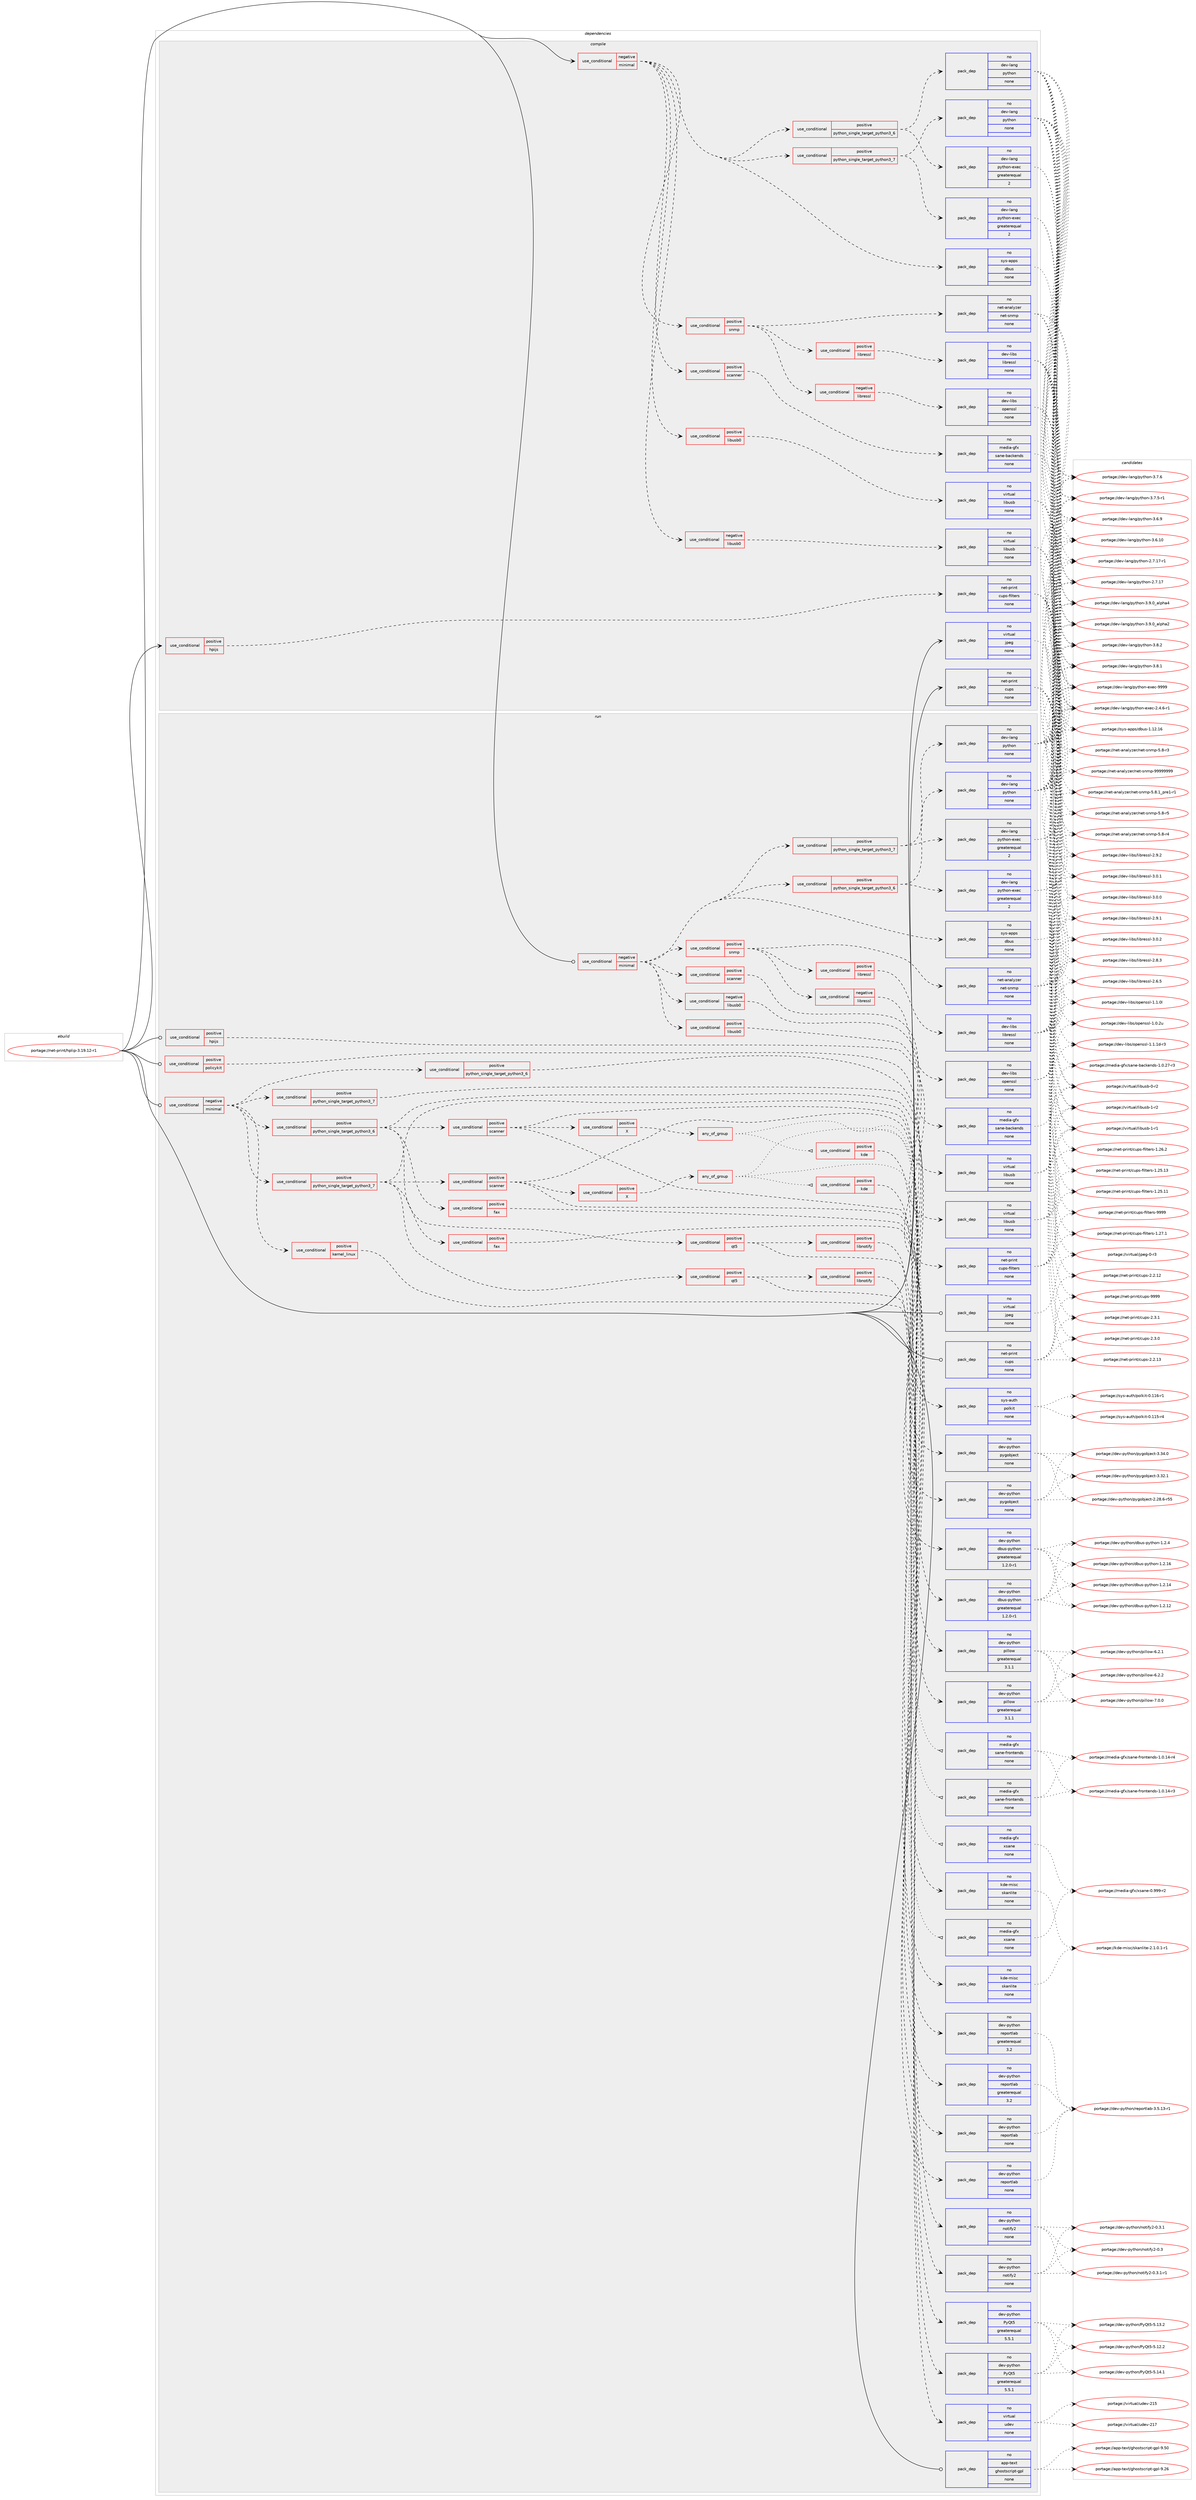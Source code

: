 digraph prolog {

# *************
# Graph options
# *************

newrank=true;
concentrate=true;
compound=true;
graph [rankdir=LR,fontname=Helvetica,fontsize=10,ranksep=1.5];#, ranksep=2.5, nodesep=0.2];
edge  [arrowhead=vee];
node  [fontname=Helvetica,fontsize=10];

# **********
# The ebuild
# **********

subgraph cluster_leftcol {
color=gray;
rank=same;
label=<<i>ebuild</i>>;
id [label="portage://net-print/hplip-3.19.12-r1", color=red, width=4, href="../net-print/hplip-3.19.12-r1.svg"];
}

# ****************
# The dependencies
# ****************

subgraph cluster_midcol {
color=gray;
label=<<i>dependencies</i>>;
subgraph cluster_compile {
fillcolor="#eeeeee";
style=filled;
label=<<i>compile</i>>;
subgraph cond13174 {
dependency67017 [label=<<TABLE BORDER="0" CELLBORDER="1" CELLSPACING="0" CELLPADDING="4"><TR><TD ROWSPAN="3" CELLPADDING="10">use_conditional</TD></TR><TR><TD>negative</TD></TR><TR><TD>minimal</TD></TR></TABLE>>, shape=none, color=red];
subgraph cond13175 {
dependency67018 [label=<<TABLE BORDER="0" CELLBORDER="1" CELLSPACING="0" CELLPADDING="4"><TR><TD ROWSPAN="3" CELLPADDING="10">use_conditional</TD></TR><TR><TD>positive</TD></TR><TR><TD>python_single_target_python3_6</TD></TR></TABLE>>, shape=none, color=red];
subgraph pack52498 {
dependency67019 [label=<<TABLE BORDER="0" CELLBORDER="1" CELLSPACING="0" CELLPADDING="4" WIDTH="220"><TR><TD ROWSPAN="6" CELLPADDING="30">pack_dep</TD></TR><TR><TD WIDTH="110">no</TD></TR><TR><TD>dev-lang</TD></TR><TR><TD>python</TD></TR><TR><TD>none</TD></TR><TR><TD></TD></TR></TABLE>>, shape=none, color=blue];
}
dependency67018:e -> dependency67019:w [weight=20,style="dashed",arrowhead="vee"];
subgraph pack52499 {
dependency67020 [label=<<TABLE BORDER="0" CELLBORDER="1" CELLSPACING="0" CELLPADDING="4" WIDTH="220"><TR><TD ROWSPAN="6" CELLPADDING="30">pack_dep</TD></TR><TR><TD WIDTH="110">no</TD></TR><TR><TD>dev-lang</TD></TR><TR><TD>python-exec</TD></TR><TR><TD>greaterequal</TD></TR><TR><TD>2</TD></TR></TABLE>>, shape=none, color=blue];
}
dependency67018:e -> dependency67020:w [weight=20,style="dashed",arrowhead="vee"];
}
dependency67017:e -> dependency67018:w [weight=20,style="dashed",arrowhead="vee"];
subgraph cond13176 {
dependency67021 [label=<<TABLE BORDER="0" CELLBORDER="1" CELLSPACING="0" CELLPADDING="4"><TR><TD ROWSPAN="3" CELLPADDING="10">use_conditional</TD></TR><TR><TD>positive</TD></TR><TR><TD>python_single_target_python3_7</TD></TR></TABLE>>, shape=none, color=red];
subgraph pack52500 {
dependency67022 [label=<<TABLE BORDER="0" CELLBORDER="1" CELLSPACING="0" CELLPADDING="4" WIDTH="220"><TR><TD ROWSPAN="6" CELLPADDING="30">pack_dep</TD></TR><TR><TD WIDTH="110">no</TD></TR><TR><TD>dev-lang</TD></TR><TR><TD>python</TD></TR><TR><TD>none</TD></TR><TR><TD></TD></TR></TABLE>>, shape=none, color=blue];
}
dependency67021:e -> dependency67022:w [weight=20,style="dashed",arrowhead="vee"];
subgraph pack52501 {
dependency67023 [label=<<TABLE BORDER="0" CELLBORDER="1" CELLSPACING="0" CELLPADDING="4" WIDTH="220"><TR><TD ROWSPAN="6" CELLPADDING="30">pack_dep</TD></TR><TR><TD WIDTH="110">no</TD></TR><TR><TD>dev-lang</TD></TR><TR><TD>python-exec</TD></TR><TR><TD>greaterequal</TD></TR><TR><TD>2</TD></TR></TABLE>>, shape=none, color=blue];
}
dependency67021:e -> dependency67023:w [weight=20,style="dashed",arrowhead="vee"];
}
dependency67017:e -> dependency67021:w [weight=20,style="dashed",arrowhead="vee"];
subgraph pack52502 {
dependency67024 [label=<<TABLE BORDER="0" CELLBORDER="1" CELLSPACING="0" CELLPADDING="4" WIDTH="220"><TR><TD ROWSPAN="6" CELLPADDING="30">pack_dep</TD></TR><TR><TD WIDTH="110">no</TD></TR><TR><TD>sys-apps</TD></TR><TR><TD>dbus</TD></TR><TR><TD>none</TD></TR><TR><TD></TD></TR></TABLE>>, shape=none, color=blue];
}
dependency67017:e -> dependency67024:w [weight=20,style="dashed",arrowhead="vee"];
subgraph cond13177 {
dependency67025 [label=<<TABLE BORDER="0" CELLBORDER="1" CELLSPACING="0" CELLPADDING="4"><TR><TD ROWSPAN="3" CELLPADDING="10">use_conditional</TD></TR><TR><TD>negative</TD></TR><TR><TD>libusb0</TD></TR></TABLE>>, shape=none, color=red];
subgraph pack52503 {
dependency67026 [label=<<TABLE BORDER="0" CELLBORDER="1" CELLSPACING="0" CELLPADDING="4" WIDTH="220"><TR><TD ROWSPAN="6" CELLPADDING="30">pack_dep</TD></TR><TR><TD WIDTH="110">no</TD></TR><TR><TD>virtual</TD></TR><TR><TD>libusb</TD></TR><TR><TD>none</TD></TR><TR><TD></TD></TR></TABLE>>, shape=none, color=blue];
}
dependency67025:e -> dependency67026:w [weight=20,style="dashed",arrowhead="vee"];
}
dependency67017:e -> dependency67025:w [weight=20,style="dashed",arrowhead="vee"];
subgraph cond13178 {
dependency67027 [label=<<TABLE BORDER="0" CELLBORDER="1" CELLSPACING="0" CELLPADDING="4"><TR><TD ROWSPAN="3" CELLPADDING="10">use_conditional</TD></TR><TR><TD>positive</TD></TR><TR><TD>libusb0</TD></TR></TABLE>>, shape=none, color=red];
subgraph pack52504 {
dependency67028 [label=<<TABLE BORDER="0" CELLBORDER="1" CELLSPACING="0" CELLPADDING="4" WIDTH="220"><TR><TD ROWSPAN="6" CELLPADDING="30">pack_dep</TD></TR><TR><TD WIDTH="110">no</TD></TR><TR><TD>virtual</TD></TR><TR><TD>libusb</TD></TR><TR><TD>none</TD></TR><TR><TD></TD></TR></TABLE>>, shape=none, color=blue];
}
dependency67027:e -> dependency67028:w [weight=20,style="dashed",arrowhead="vee"];
}
dependency67017:e -> dependency67027:w [weight=20,style="dashed",arrowhead="vee"];
subgraph cond13179 {
dependency67029 [label=<<TABLE BORDER="0" CELLBORDER="1" CELLSPACING="0" CELLPADDING="4"><TR><TD ROWSPAN="3" CELLPADDING="10">use_conditional</TD></TR><TR><TD>positive</TD></TR><TR><TD>scanner</TD></TR></TABLE>>, shape=none, color=red];
subgraph pack52505 {
dependency67030 [label=<<TABLE BORDER="0" CELLBORDER="1" CELLSPACING="0" CELLPADDING="4" WIDTH="220"><TR><TD ROWSPAN="6" CELLPADDING="30">pack_dep</TD></TR><TR><TD WIDTH="110">no</TD></TR><TR><TD>media-gfx</TD></TR><TR><TD>sane-backends</TD></TR><TR><TD>none</TD></TR><TR><TD></TD></TR></TABLE>>, shape=none, color=blue];
}
dependency67029:e -> dependency67030:w [weight=20,style="dashed",arrowhead="vee"];
}
dependency67017:e -> dependency67029:w [weight=20,style="dashed",arrowhead="vee"];
subgraph cond13180 {
dependency67031 [label=<<TABLE BORDER="0" CELLBORDER="1" CELLSPACING="0" CELLPADDING="4"><TR><TD ROWSPAN="3" CELLPADDING="10">use_conditional</TD></TR><TR><TD>positive</TD></TR><TR><TD>snmp</TD></TR></TABLE>>, shape=none, color=red];
subgraph cond13181 {
dependency67032 [label=<<TABLE BORDER="0" CELLBORDER="1" CELLSPACING="0" CELLPADDING="4"><TR><TD ROWSPAN="3" CELLPADDING="10">use_conditional</TD></TR><TR><TD>negative</TD></TR><TR><TD>libressl</TD></TR></TABLE>>, shape=none, color=red];
subgraph pack52506 {
dependency67033 [label=<<TABLE BORDER="0" CELLBORDER="1" CELLSPACING="0" CELLPADDING="4" WIDTH="220"><TR><TD ROWSPAN="6" CELLPADDING="30">pack_dep</TD></TR><TR><TD WIDTH="110">no</TD></TR><TR><TD>dev-libs</TD></TR><TR><TD>openssl</TD></TR><TR><TD>none</TD></TR><TR><TD></TD></TR></TABLE>>, shape=none, color=blue];
}
dependency67032:e -> dependency67033:w [weight=20,style="dashed",arrowhead="vee"];
}
dependency67031:e -> dependency67032:w [weight=20,style="dashed",arrowhead="vee"];
subgraph cond13182 {
dependency67034 [label=<<TABLE BORDER="0" CELLBORDER="1" CELLSPACING="0" CELLPADDING="4"><TR><TD ROWSPAN="3" CELLPADDING="10">use_conditional</TD></TR><TR><TD>positive</TD></TR><TR><TD>libressl</TD></TR></TABLE>>, shape=none, color=red];
subgraph pack52507 {
dependency67035 [label=<<TABLE BORDER="0" CELLBORDER="1" CELLSPACING="0" CELLPADDING="4" WIDTH="220"><TR><TD ROWSPAN="6" CELLPADDING="30">pack_dep</TD></TR><TR><TD WIDTH="110">no</TD></TR><TR><TD>dev-libs</TD></TR><TR><TD>libressl</TD></TR><TR><TD>none</TD></TR><TR><TD></TD></TR></TABLE>>, shape=none, color=blue];
}
dependency67034:e -> dependency67035:w [weight=20,style="dashed",arrowhead="vee"];
}
dependency67031:e -> dependency67034:w [weight=20,style="dashed",arrowhead="vee"];
subgraph pack52508 {
dependency67036 [label=<<TABLE BORDER="0" CELLBORDER="1" CELLSPACING="0" CELLPADDING="4" WIDTH="220"><TR><TD ROWSPAN="6" CELLPADDING="30">pack_dep</TD></TR><TR><TD WIDTH="110">no</TD></TR><TR><TD>net-analyzer</TD></TR><TR><TD>net-snmp</TD></TR><TR><TD>none</TD></TR><TR><TD></TD></TR></TABLE>>, shape=none, color=blue];
}
dependency67031:e -> dependency67036:w [weight=20,style="dashed",arrowhead="vee"];
}
dependency67017:e -> dependency67031:w [weight=20,style="dashed",arrowhead="vee"];
}
id:e -> dependency67017:w [weight=20,style="solid",arrowhead="vee"];
subgraph cond13183 {
dependency67037 [label=<<TABLE BORDER="0" CELLBORDER="1" CELLSPACING="0" CELLPADDING="4"><TR><TD ROWSPAN="3" CELLPADDING="10">use_conditional</TD></TR><TR><TD>positive</TD></TR><TR><TD>hpijs</TD></TR></TABLE>>, shape=none, color=red];
subgraph pack52509 {
dependency67038 [label=<<TABLE BORDER="0" CELLBORDER="1" CELLSPACING="0" CELLPADDING="4" WIDTH="220"><TR><TD ROWSPAN="6" CELLPADDING="30">pack_dep</TD></TR><TR><TD WIDTH="110">no</TD></TR><TR><TD>net-print</TD></TR><TR><TD>cups-filters</TD></TR><TR><TD>none</TD></TR><TR><TD></TD></TR></TABLE>>, shape=none, color=blue];
}
dependency67037:e -> dependency67038:w [weight=20,style="dashed",arrowhead="vee"];
}
id:e -> dependency67037:w [weight=20,style="solid",arrowhead="vee"];
subgraph pack52510 {
dependency67039 [label=<<TABLE BORDER="0" CELLBORDER="1" CELLSPACING="0" CELLPADDING="4" WIDTH="220"><TR><TD ROWSPAN="6" CELLPADDING="30">pack_dep</TD></TR><TR><TD WIDTH="110">no</TD></TR><TR><TD>net-print</TD></TR><TR><TD>cups</TD></TR><TR><TD>none</TD></TR><TR><TD></TD></TR></TABLE>>, shape=none, color=blue];
}
id:e -> dependency67039:w [weight=20,style="solid",arrowhead="vee"];
subgraph pack52511 {
dependency67040 [label=<<TABLE BORDER="0" CELLBORDER="1" CELLSPACING="0" CELLPADDING="4" WIDTH="220"><TR><TD ROWSPAN="6" CELLPADDING="30">pack_dep</TD></TR><TR><TD WIDTH="110">no</TD></TR><TR><TD>virtual</TD></TR><TR><TD>jpeg</TD></TR><TR><TD>none</TD></TR><TR><TD></TD></TR></TABLE>>, shape=none, color=blue];
}
id:e -> dependency67040:w [weight=20,style="solid",arrowhead="vee"];
}
subgraph cluster_compileandrun {
fillcolor="#eeeeee";
style=filled;
label=<<i>compile and run</i>>;
}
subgraph cluster_run {
fillcolor="#eeeeee";
style=filled;
label=<<i>run</i>>;
subgraph cond13184 {
dependency67041 [label=<<TABLE BORDER="0" CELLBORDER="1" CELLSPACING="0" CELLPADDING="4"><TR><TD ROWSPAN="3" CELLPADDING="10">use_conditional</TD></TR><TR><TD>negative</TD></TR><TR><TD>minimal</TD></TR></TABLE>>, shape=none, color=red];
subgraph cond13185 {
dependency67042 [label=<<TABLE BORDER="0" CELLBORDER="1" CELLSPACING="0" CELLPADDING="4"><TR><TD ROWSPAN="3" CELLPADDING="10">use_conditional</TD></TR><TR><TD>positive</TD></TR><TR><TD>python_single_target_python3_6</TD></TR></TABLE>>, shape=none, color=red];
subgraph pack52512 {
dependency67043 [label=<<TABLE BORDER="0" CELLBORDER="1" CELLSPACING="0" CELLPADDING="4" WIDTH="220"><TR><TD ROWSPAN="6" CELLPADDING="30">pack_dep</TD></TR><TR><TD WIDTH="110">no</TD></TR><TR><TD>dev-lang</TD></TR><TR><TD>python</TD></TR><TR><TD>none</TD></TR><TR><TD></TD></TR></TABLE>>, shape=none, color=blue];
}
dependency67042:e -> dependency67043:w [weight=20,style="dashed",arrowhead="vee"];
subgraph pack52513 {
dependency67044 [label=<<TABLE BORDER="0" CELLBORDER="1" CELLSPACING="0" CELLPADDING="4" WIDTH="220"><TR><TD ROWSPAN="6" CELLPADDING="30">pack_dep</TD></TR><TR><TD WIDTH="110">no</TD></TR><TR><TD>dev-lang</TD></TR><TR><TD>python-exec</TD></TR><TR><TD>greaterequal</TD></TR><TR><TD>2</TD></TR></TABLE>>, shape=none, color=blue];
}
dependency67042:e -> dependency67044:w [weight=20,style="dashed",arrowhead="vee"];
}
dependency67041:e -> dependency67042:w [weight=20,style="dashed",arrowhead="vee"];
subgraph cond13186 {
dependency67045 [label=<<TABLE BORDER="0" CELLBORDER="1" CELLSPACING="0" CELLPADDING="4"><TR><TD ROWSPAN="3" CELLPADDING="10">use_conditional</TD></TR><TR><TD>positive</TD></TR><TR><TD>python_single_target_python3_7</TD></TR></TABLE>>, shape=none, color=red];
subgraph pack52514 {
dependency67046 [label=<<TABLE BORDER="0" CELLBORDER="1" CELLSPACING="0" CELLPADDING="4" WIDTH="220"><TR><TD ROWSPAN="6" CELLPADDING="30">pack_dep</TD></TR><TR><TD WIDTH="110">no</TD></TR><TR><TD>dev-lang</TD></TR><TR><TD>python</TD></TR><TR><TD>none</TD></TR><TR><TD></TD></TR></TABLE>>, shape=none, color=blue];
}
dependency67045:e -> dependency67046:w [weight=20,style="dashed",arrowhead="vee"];
subgraph pack52515 {
dependency67047 [label=<<TABLE BORDER="0" CELLBORDER="1" CELLSPACING="0" CELLPADDING="4" WIDTH="220"><TR><TD ROWSPAN="6" CELLPADDING="30">pack_dep</TD></TR><TR><TD WIDTH="110">no</TD></TR><TR><TD>dev-lang</TD></TR><TR><TD>python-exec</TD></TR><TR><TD>greaterequal</TD></TR><TR><TD>2</TD></TR></TABLE>>, shape=none, color=blue];
}
dependency67045:e -> dependency67047:w [weight=20,style="dashed",arrowhead="vee"];
}
dependency67041:e -> dependency67045:w [weight=20,style="dashed",arrowhead="vee"];
subgraph pack52516 {
dependency67048 [label=<<TABLE BORDER="0" CELLBORDER="1" CELLSPACING="0" CELLPADDING="4" WIDTH="220"><TR><TD ROWSPAN="6" CELLPADDING="30">pack_dep</TD></TR><TR><TD WIDTH="110">no</TD></TR><TR><TD>sys-apps</TD></TR><TR><TD>dbus</TD></TR><TR><TD>none</TD></TR><TR><TD></TD></TR></TABLE>>, shape=none, color=blue];
}
dependency67041:e -> dependency67048:w [weight=20,style="dashed",arrowhead="vee"];
subgraph cond13187 {
dependency67049 [label=<<TABLE BORDER="0" CELLBORDER="1" CELLSPACING="0" CELLPADDING="4"><TR><TD ROWSPAN="3" CELLPADDING="10">use_conditional</TD></TR><TR><TD>negative</TD></TR><TR><TD>libusb0</TD></TR></TABLE>>, shape=none, color=red];
subgraph pack52517 {
dependency67050 [label=<<TABLE BORDER="0" CELLBORDER="1" CELLSPACING="0" CELLPADDING="4" WIDTH="220"><TR><TD ROWSPAN="6" CELLPADDING="30">pack_dep</TD></TR><TR><TD WIDTH="110">no</TD></TR><TR><TD>virtual</TD></TR><TR><TD>libusb</TD></TR><TR><TD>none</TD></TR><TR><TD></TD></TR></TABLE>>, shape=none, color=blue];
}
dependency67049:e -> dependency67050:w [weight=20,style="dashed",arrowhead="vee"];
}
dependency67041:e -> dependency67049:w [weight=20,style="dashed",arrowhead="vee"];
subgraph cond13188 {
dependency67051 [label=<<TABLE BORDER="0" CELLBORDER="1" CELLSPACING="0" CELLPADDING="4"><TR><TD ROWSPAN="3" CELLPADDING="10">use_conditional</TD></TR><TR><TD>positive</TD></TR><TR><TD>libusb0</TD></TR></TABLE>>, shape=none, color=red];
subgraph pack52518 {
dependency67052 [label=<<TABLE BORDER="0" CELLBORDER="1" CELLSPACING="0" CELLPADDING="4" WIDTH="220"><TR><TD ROWSPAN="6" CELLPADDING="30">pack_dep</TD></TR><TR><TD WIDTH="110">no</TD></TR><TR><TD>virtual</TD></TR><TR><TD>libusb</TD></TR><TR><TD>none</TD></TR><TR><TD></TD></TR></TABLE>>, shape=none, color=blue];
}
dependency67051:e -> dependency67052:w [weight=20,style="dashed",arrowhead="vee"];
}
dependency67041:e -> dependency67051:w [weight=20,style="dashed",arrowhead="vee"];
subgraph cond13189 {
dependency67053 [label=<<TABLE BORDER="0" CELLBORDER="1" CELLSPACING="0" CELLPADDING="4"><TR><TD ROWSPAN="3" CELLPADDING="10">use_conditional</TD></TR><TR><TD>positive</TD></TR><TR><TD>scanner</TD></TR></TABLE>>, shape=none, color=red];
subgraph pack52519 {
dependency67054 [label=<<TABLE BORDER="0" CELLBORDER="1" CELLSPACING="0" CELLPADDING="4" WIDTH="220"><TR><TD ROWSPAN="6" CELLPADDING="30">pack_dep</TD></TR><TR><TD WIDTH="110">no</TD></TR><TR><TD>media-gfx</TD></TR><TR><TD>sane-backends</TD></TR><TR><TD>none</TD></TR><TR><TD></TD></TR></TABLE>>, shape=none, color=blue];
}
dependency67053:e -> dependency67054:w [weight=20,style="dashed",arrowhead="vee"];
}
dependency67041:e -> dependency67053:w [weight=20,style="dashed",arrowhead="vee"];
subgraph cond13190 {
dependency67055 [label=<<TABLE BORDER="0" CELLBORDER="1" CELLSPACING="0" CELLPADDING="4"><TR><TD ROWSPAN="3" CELLPADDING="10">use_conditional</TD></TR><TR><TD>positive</TD></TR><TR><TD>snmp</TD></TR></TABLE>>, shape=none, color=red];
subgraph cond13191 {
dependency67056 [label=<<TABLE BORDER="0" CELLBORDER="1" CELLSPACING="0" CELLPADDING="4"><TR><TD ROWSPAN="3" CELLPADDING="10">use_conditional</TD></TR><TR><TD>negative</TD></TR><TR><TD>libressl</TD></TR></TABLE>>, shape=none, color=red];
subgraph pack52520 {
dependency67057 [label=<<TABLE BORDER="0" CELLBORDER="1" CELLSPACING="0" CELLPADDING="4" WIDTH="220"><TR><TD ROWSPAN="6" CELLPADDING="30">pack_dep</TD></TR><TR><TD WIDTH="110">no</TD></TR><TR><TD>dev-libs</TD></TR><TR><TD>openssl</TD></TR><TR><TD>none</TD></TR><TR><TD></TD></TR></TABLE>>, shape=none, color=blue];
}
dependency67056:e -> dependency67057:w [weight=20,style="dashed",arrowhead="vee"];
}
dependency67055:e -> dependency67056:w [weight=20,style="dashed",arrowhead="vee"];
subgraph cond13192 {
dependency67058 [label=<<TABLE BORDER="0" CELLBORDER="1" CELLSPACING="0" CELLPADDING="4"><TR><TD ROWSPAN="3" CELLPADDING="10">use_conditional</TD></TR><TR><TD>positive</TD></TR><TR><TD>libressl</TD></TR></TABLE>>, shape=none, color=red];
subgraph pack52521 {
dependency67059 [label=<<TABLE BORDER="0" CELLBORDER="1" CELLSPACING="0" CELLPADDING="4" WIDTH="220"><TR><TD ROWSPAN="6" CELLPADDING="30">pack_dep</TD></TR><TR><TD WIDTH="110">no</TD></TR><TR><TD>dev-libs</TD></TR><TR><TD>libressl</TD></TR><TR><TD>none</TD></TR><TR><TD></TD></TR></TABLE>>, shape=none, color=blue];
}
dependency67058:e -> dependency67059:w [weight=20,style="dashed",arrowhead="vee"];
}
dependency67055:e -> dependency67058:w [weight=20,style="dashed",arrowhead="vee"];
subgraph pack52522 {
dependency67060 [label=<<TABLE BORDER="0" CELLBORDER="1" CELLSPACING="0" CELLPADDING="4" WIDTH="220"><TR><TD ROWSPAN="6" CELLPADDING="30">pack_dep</TD></TR><TR><TD WIDTH="110">no</TD></TR><TR><TD>net-analyzer</TD></TR><TR><TD>net-snmp</TD></TR><TR><TD>none</TD></TR><TR><TD></TD></TR></TABLE>>, shape=none, color=blue];
}
dependency67055:e -> dependency67060:w [weight=20,style="dashed",arrowhead="vee"];
}
dependency67041:e -> dependency67055:w [weight=20,style="dashed",arrowhead="vee"];
}
id:e -> dependency67041:w [weight=20,style="solid",arrowhead="odot"];
subgraph cond13193 {
dependency67061 [label=<<TABLE BORDER="0" CELLBORDER="1" CELLSPACING="0" CELLPADDING="4"><TR><TD ROWSPAN="3" CELLPADDING="10">use_conditional</TD></TR><TR><TD>negative</TD></TR><TR><TD>minimal</TD></TR></TABLE>>, shape=none, color=red];
subgraph cond13194 {
dependency67062 [label=<<TABLE BORDER="0" CELLBORDER="1" CELLSPACING="0" CELLPADDING="4"><TR><TD ROWSPAN="3" CELLPADDING="10">use_conditional</TD></TR><TR><TD>positive</TD></TR><TR><TD>python_single_target_python3_6</TD></TR></TABLE>>, shape=none, color=red];
subgraph pack52523 {
dependency67063 [label=<<TABLE BORDER="0" CELLBORDER="1" CELLSPACING="0" CELLPADDING="4" WIDTH="220"><TR><TD ROWSPAN="6" CELLPADDING="30">pack_dep</TD></TR><TR><TD WIDTH="110">no</TD></TR><TR><TD>dev-python</TD></TR><TR><TD>pygobject</TD></TR><TR><TD>none</TD></TR><TR><TD></TD></TR></TABLE>>, shape=none, color=blue];
}
dependency67062:e -> dependency67063:w [weight=20,style="dashed",arrowhead="vee"];
}
dependency67061:e -> dependency67062:w [weight=20,style="dashed",arrowhead="vee"];
subgraph cond13195 {
dependency67064 [label=<<TABLE BORDER="0" CELLBORDER="1" CELLSPACING="0" CELLPADDING="4"><TR><TD ROWSPAN="3" CELLPADDING="10">use_conditional</TD></TR><TR><TD>positive</TD></TR><TR><TD>python_single_target_python3_7</TD></TR></TABLE>>, shape=none, color=red];
subgraph pack52524 {
dependency67065 [label=<<TABLE BORDER="0" CELLBORDER="1" CELLSPACING="0" CELLPADDING="4" WIDTH="220"><TR><TD ROWSPAN="6" CELLPADDING="30">pack_dep</TD></TR><TR><TD WIDTH="110">no</TD></TR><TR><TD>dev-python</TD></TR><TR><TD>pygobject</TD></TR><TR><TD>none</TD></TR><TR><TD></TD></TR></TABLE>>, shape=none, color=blue];
}
dependency67064:e -> dependency67065:w [weight=20,style="dashed",arrowhead="vee"];
}
dependency67061:e -> dependency67064:w [weight=20,style="dashed",arrowhead="vee"];
subgraph cond13196 {
dependency67066 [label=<<TABLE BORDER="0" CELLBORDER="1" CELLSPACING="0" CELLPADDING="4"><TR><TD ROWSPAN="3" CELLPADDING="10">use_conditional</TD></TR><TR><TD>positive</TD></TR><TR><TD>kernel_linux</TD></TR></TABLE>>, shape=none, color=red];
subgraph pack52525 {
dependency67067 [label=<<TABLE BORDER="0" CELLBORDER="1" CELLSPACING="0" CELLPADDING="4" WIDTH="220"><TR><TD ROWSPAN="6" CELLPADDING="30">pack_dep</TD></TR><TR><TD WIDTH="110">no</TD></TR><TR><TD>virtual</TD></TR><TR><TD>udev</TD></TR><TR><TD>none</TD></TR><TR><TD></TD></TR></TABLE>>, shape=none, color=blue];
}
dependency67066:e -> dependency67067:w [weight=20,style="dashed",arrowhead="vee"];
}
dependency67061:e -> dependency67066:w [weight=20,style="dashed",arrowhead="vee"];
subgraph cond13197 {
dependency67068 [label=<<TABLE BORDER="0" CELLBORDER="1" CELLSPACING="0" CELLPADDING="4"><TR><TD ROWSPAN="3" CELLPADDING="10">use_conditional</TD></TR><TR><TD>positive</TD></TR><TR><TD>python_single_target_python3_6</TD></TR></TABLE>>, shape=none, color=red];
subgraph pack52526 {
dependency67069 [label=<<TABLE BORDER="0" CELLBORDER="1" CELLSPACING="0" CELLPADDING="4" WIDTH="220"><TR><TD ROWSPAN="6" CELLPADDING="30">pack_dep</TD></TR><TR><TD WIDTH="110">no</TD></TR><TR><TD>dev-python</TD></TR><TR><TD>dbus-python</TD></TR><TR><TD>greaterequal</TD></TR><TR><TD>1.2.0-r1</TD></TR></TABLE>>, shape=none, color=blue];
}
dependency67068:e -> dependency67069:w [weight=20,style="dashed",arrowhead="vee"];
subgraph cond13198 {
dependency67070 [label=<<TABLE BORDER="0" CELLBORDER="1" CELLSPACING="0" CELLPADDING="4"><TR><TD ROWSPAN="3" CELLPADDING="10">use_conditional</TD></TR><TR><TD>positive</TD></TR><TR><TD>fax</TD></TR></TABLE>>, shape=none, color=red];
subgraph pack52527 {
dependency67071 [label=<<TABLE BORDER="0" CELLBORDER="1" CELLSPACING="0" CELLPADDING="4" WIDTH="220"><TR><TD ROWSPAN="6" CELLPADDING="30">pack_dep</TD></TR><TR><TD WIDTH="110">no</TD></TR><TR><TD>dev-python</TD></TR><TR><TD>reportlab</TD></TR><TR><TD>none</TD></TR><TR><TD></TD></TR></TABLE>>, shape=none, color=blue];
}
dependency67070:e -> dependency67071:w [weight=20,style="dashed",arrowhead="vee"];
}
dependency67068:e -> dependency67070:w [weight=20,style="dashed",arrowhead="vee"];
subgraph cond13199 {
dependency67072 [label=<<TABLE BORDER="0" CELLBORDER="1" CELLSPACING="0" CELLPADDING="4"><TR><TD ROWSPAN="3" CELLPADDING="10">use_conditional</TD></TR><TR><TD>positive</TD></TR><TR><TD>qt5</TD></TR></TABLE>>, shape=none, color=red];
subgraph pack52528 {
dependency67073 [label=<<TABLE BORDER="0" CELLBORDER="1" CELLSPACING="0" CELLPADDING="4" WIDTH="220"><TR><TD ROWSPAN="6" CELLPADDING="30">pack_dep</TD></TR><TR><TD WIDTH="110">no</TD></TR><TR><TD>dev-python</TD></TR><TR><TD>PyQt5</TD></TR><TR><TD>greaterequal</TD></TR><TR><TD>5.5.1</TD></TR></TABLE>>, shape=none, color=blue];
}
dependency67072:e -> dependency67073:w [weight=20,style="dashed",arrowhead="vee"];
subgraph cond13200 {
dependency67074 [label=<<TABLE BORDER="0" CELLBORDER="1" CELLSPACING="0" CELLPADDING="4"><TR><TD ROWSPAN="3" CELLPADDING="10">use_conditional</TD></TR><TR><TD>positive</TD></TR><TR><TD>libnotify</TD></TR></TABLE>>, shape=none, color=red];
subgraph pack52529 {
dependency67075 [label=<<TABLE BORDER="0" CELLBORDER="1" CELLSPACING="0" CELLPADDING="4" WIDTH="220"><TR><TD ROWSPAN="6" CELLPADDING="30">pack_dep</TD></TR><TR><TD WIDTH="110">no</TD></TR><TR><TD>dev-python</TD></TR><TR><TD>notify2</TD></TR><TR><TD>none</TD></TR><TR><TD></TD></TR></TABLE>>, shape=none, color=blue];
}
dependency67074:e -> dependency67075:w [weight=20,style="dashed",arrowhead="vee"];
}
dependency67072:e -> dependency67074:w [weight=20,style="dashed",arrowhead="vee"];
}
dependency67068:e -> dependency67072:w [weight=20,style="dashed",arrowhead="vee"];
subgraph cond13201 {
dependency67076 [label=<<TABLE BORDER="0" CELLBORDER="1" CELLSPACING="0" CELLPADDING="4"><TR><TD ROWSPAN="3" CELLPADDING="10">use_conditional</TD></TR><TR><TD>positive</TD></TR><TR><TD>scanner</TD></TR></TABLE>>, shape=none, color=red];
subgraph pack52530 {
dependency67077 [label=<<TABLE BORDER="0" CELLBORDER="1" CELLSPACING="0" CELLPADDING="4" WIDTH="220"><TR><TD ROWSPAN="6" CELLPADDING="30">pack_dep</TD></TR><TR><TD WIDTH="110">no</TD></TR><TR><TD>dev-python</TD></TR><TR><TD>reportlab</TD></TR><TR><TD>greaterequal</TD></TR><TR><TD>3.2</TD></TR></TABLE>>, shape=none, color=blue];
}
dependency67076:e -> dependency67077:w [weight=20,style="dashed",arrowhead="vee"];
subgraph pack52531 {
dependency67078 [label=<<TABLE BORDER="0" CELLBORDER="1" CELLSPACING="0" CELLPADDING="4" WIDTH="220"><TR><TD ROWSPAN="6" CELLPADDING="30">pack_dep</TD></TR><TR><TD WIDTH="110">no</TD></TR><TR><TD>dev-python</TD></TR><TR><TD>pillow</TD></TR><TR><TD>greaterequal</TD></TR><TR><TD>3.1.1</TD></TR></TABLE>>, shape=none, color=blue];
}
dependency67076:e -> dependency67078:w [weight=20,style="dashed",arrowhead="vee"];
subgraph cond13202 {
dependency67079 [label=<<TABLE BORDER="0" CELLBORDER="1" CELLSPACING="0" CELLPADDING="4"><TR><TD ROWSPAN="3" CELLPADDING="10">use_conditional</TD></TR><TR><TD>positive</TD></TR><TR><TD>X</TD></TR></TABLE>>, shape=none, color=red];
subgraph any1284 {
dependency67080 [label=<<TABLE BORDER="0" CELLBORDER="1" CELLSPACING="0" CELLPADDING="4"><TR><TD CELLPADDING="10">any_of_group</TD></TR></TABLE>>, shape=none, color=red];subgraph cond13203 {
dependency67081 [label=<<TABLE BORDER="0" CELLBORDER="1" CELLSPACING="0" CELLPADDING="4"><TR><TD ROWSPAN="3" CELLPADDING="10">use_conditional</TD></TR><TR><TD>positive</TD></TR><TR><TD>kde</TD></TR></TABLE>>, shape=none, color=red];
subgraph pack52532 {
dependency67082 [label=<<TABLE BORDER="0" CELLBORDER="1" CELLSPACING="0" CELLPADDING="4" WIDTH="220"><TR><TD ROWSPAN="6" CELLPADDING="30">pack_dep</TD></TR><TR><TD WIDTH="110">no</TD></TR><TR><TD>kde-misc</TD></TR><TR><TD>skanlite</TD></TR><TR><TD>none</TD></TR><TR><TD></TD></TR></TABLE>>, shape=none, color=blue];
}
dependency67081:e -> dependency67082:w [weight=20,style="dashed",arrowhead="vee"];
}
dependency67080:e -> dependency67081:w [weight=20,style="dotted",arrowhead="oinv"];
subgraph pack52533 {
dependency67083 [label=<<TABLE BORDER="0" CELLBORDER="1" CELLSPACING="0" CELLPADDING="4" WIDTH="220"><TR><TD ROWSPAN="6" CELLPADDING="30">pack_dep</TD></TR><TR><TD WIDTH="110">no</TD></TR><TR><TD>media-gfx</TD></TR><TR><TD>xsane</TD></TR><TR><TD>none</TD></TR><TR><TD></TD></TR></TABLE>>, shape=none, color=blue];
}
dependency67080:e -> dependency67083:w [weight=20,style="dotted",arrowhead="oinv"];
subgraph pack52534 {
dependency67084 [label=<<TABLE BORDER="0" CELLBORDER="1" CELLSPACING="0" CELLPADDING="4" WIDTH="220"><TR><TD ROWSPAN="6" CELLPADDING="30">pack_dep</TD></TR><TR><TD WIDTH="110">no</TD></TR><TR><TD>media-gfx</TD></TR><TR><TD>sane-frontends</TD></TR><TR><TD>none</TD></TR><TR><TD></TD></TR></TABLE>>, shape=none, color=blue];
}
dependency67080:e -> dependency67084:w [weight=20,style="dotted",arrowhead="oinv"];
}
dependency67079:e -> dependency67080:w [weight=20,style="dashed",arrowhead="vee"];
}
dependency67076:e -> dependency67079:w [weight=20,style="dashed",arrowhead="vee"];
}
dependency67068:e -> dependency67076:w [weight=20,style="dashed",arrowhead="vee"];
}
dependency67061:e -> dependency67068:w [weight=20,style="dashed",arrowhead="vee"];
subgraph cond13204 {
dependency67085 [label=<<TABLE BORDER="0" CELLBORDER="1" CELLSPACING="0" CELLPADDING="4"><TR><TD ROWSPAN="3" CELLPADDING="10">use_conditional</TD></TR><TR><TD>positive</TD></TR><TR><TD>python_single_target_python3_7</TD></TR></TABLE>>, shape=none, color=red];
subgraph pack52535 {
dependency67086 [label=<<TABLE BORDER="0" CELLBORDER="1" CELLSPACING="0" CELLPADDING="4" WIDTH="220"><TR><TD ROWSPAN="6" CELLPADDING="30">pack_dep</TD></TR><TR><TD WIDTH="110">no</TD></TR><TR><TD>dev-python</TD></TR><TR><TD>dbus-python</TD></TR><TR><TD>greaterequal</TD></TR><TR><TD>1.2.0-r1</TD></TR></TABLE>>, shape=none, color=blue];
}
dependency67085:e -> dependency67086:w [weight=20,style="dashed",arrowhead="vee"];
subgraph cond13205 {
dependency67087 [label=<<TABLE BORDER="0" CELLBORDER="1" CELLSPACING="0" CELLPADDING="4"><TR><TD ROWSPAN="3" CELLPADDING="10">use_conditional</TD></TR><TR><TD>positive</TD></TR><TR><TD>fax</TD></TR></TABLE>>, shape=none, color=red];
subgraph pack52536 {
dependency67088 [label=<<TABLE BORDER="0" CELLBORDER="1" CELLSPACING="0" CELLPADDING="4" WIDTH="220"><TR><TD ROWSPAN="6" CELLPADDING="30">pack_dep</TD></TR><TR><TD WIDTH="110">no</TD></TR><TR><TD>dev-python</TD></TR><TR><TD>reportlab</TD></TR><TR><TD>none</TD></TR><TR><TD></TD></TR></TABLE>>, shape=none, color=blue];
}
dependency67087:e -> dependency67088:w [weight=20,style="dashed",arrowhead="vee"];
}
dependency67085:e -> dependency67087:w [weight=20,style="dashed",arrowhead="vee"];
subgraph cond13206 {
dependency67089 [label=<<TABLE BORDER="0" CELLBORDER="1" CELLSPACING="0" CELLPADDING="4"><TR><TD ROWSPAN="3" CELLPADDING="10">use_conditional</TD></TR><TR><TD>positive</TD></TR><TR><TD>qt5</TD></TR></TABLE>>, shape=none, color=red];
subgraph pack52537 {
dependency67090 [label=<<TABLE BORDER="0" CELLBORDER="1" CELLSPACING="0" CELLPADDING="4" WIDTH="220"><TR><TD ROWSPAN="6" CELLPADDING="30">pack_dep</TD></TR><TR><TD WIDTH="110">no</TD></TR><TR><TD>dev-python</TD></TR><TR><TD>PyQt5</TD></TR><TR><TD>greaterequal</TD></TR><TR><TD>5.5.1</TD></TR></TABLE>>, shape=none, color=blue];
}
dependency67089:e -> dependency67090:w [weight=20,style="dashed",arrowhead="vee"];
subgraph cond13207 {
dependency67091 [label=<<TABLE BORDER="0" CELLBORDER="1" CELLSPACING="0" CELLPADDING="4"><TR><TD ROWSPAN="3" CELLPADDING="10">use_conditional</TD></TR><TR><TD>positive</TD></TR><TR><TD>libnotify</TD></TR></TABLE>>, shape=none, color=red];
subgraph pack52538 {
dependency67092 [label=<<TABLE BORDER="0" CELLBORDER="1" CELLSPACING="0" CELLPADDING="4" WIDTH="220"><TR><TD ROWSPAN="6" CELLPADDING="30">pack_dep</TD></TR><TR><TD WIDTH="110">no</TD></TR><TR><TD>dev-python</TD></TR><TR><TD>notify2</TD></TR><TR><TD>none</TD></TR><TR><TD></TD></TR></TABLE>>, shape=none, color=blue];
}
dependency67091:e -> dependency67092:w [weight=20,style="dashed",arrowhead="vee"];
}
dependency67089:e -> dependency67091:w [weight=20,style="dashed",arrowhead="vee"];
}
dependency67085:e -> dependency67089:w [weight=20,style="dashed",arrowhead="vee"];
subgraph cond13208 {
dependency67093 [label=<<TABLE BORDER="0" CELLBORDER="1" CELLSPACING="0" CELLPADDING="4"><TR><TD ROWSPAN="3" CELLPADDING="10">use_conditional</TD></TR><TR><TD>positive</TD></TR><TR><TD>scanner</TD></TR></TABLE>>, shape=none, color=red];
subgraph pack52539 {
dependency67094 [label=<<TABLE BORDER="0" CELLBORDER="1" CELLSPACING="0" CELLPADDING="4" WIDTH="220"><TR><TD ROWSPAN="6" CELLPADDING="30">pack_dep</TD></TR><TR><TD WIDTH="110">no</TD></TR><TR><TD>dev-python</TD></TR><TR><TD>reportlab</TD></TR><TR><TD>greaterequal</TD></TR><TR><TD>3.2</TD></TR></TABLE>>, shape=none, color=blue];
}
dependency67093:e -> dependency67094:w [weight=20,style="dashed",arrowhead="vee"];
subgraph pack52540 {
dependency67095 [label=<<TABLE BORDER="0" CELLBORDER="1" CELLSPACING="0" CELLPADDING="4" WIDTH="220"><TR><TD ROWSPAN="6" CELLPADDING="30">pack_dep</TD></TR><TR><TD WIDTH="110">no</TD></TR><TR><TD>dev-python</TD></TR><TR><TD>pillow</TD></TR><TR><TD>greaterequal</TD></TR><TR><TD>3.1.1</TD></TR></TABLE>>, shape=none, color=blue];
}
dependency67093:e -> dependency67095:w [weight=20,style="dashed",arrowhead="vee"];
subgraph cond13209 {
dependency67096 [label=<<TABLE BORDER="0" CELLBORDER="1" CELLSPACING="0" CELLPADDING="4"><TR><TD ROWSPAN="3" CELLPADDING="10">use_conditional</TD></TR><TR><TD>positive</TD></TR><TR><TD>X</TD></TR></TABLE>>, shape=none, color=red];
subgraph any1285 {
dependency67097 [label=<<TABLE BORDER="0" CELLBORDER="1" CELLSPACING="0" CELLPADDING="4"><TR><TD CELLPADDING="10">any_of_group</TD></TR></TABLE>>, shape=none, color=red];subgraph cond13210 {
dependency67098 [label=<<TABLE BORDER="0" CELLBORDER="1" CELLSPACING="0" CELLPADDING="4"><TR><TD ROWSPAN="3" CELLPADDING="10">use_conditional</TD></TR><TR><TD>positive</TD></TR><TR><TD>kde</TD></TR></TABLE>>, shape=none, color=red];
subgraph pack52541 {
dependency67099 [label=<<TABLE BORDER="0" CELLBORDER="1" CELLSPACING="0" CELLPADDING="4" WIDTH="220"><TR><TD ROWSPAN="6" CELLPADDING="30">pack_dep</TD></TR><TR><TD WIDTH="110">no</TD></TR><TR><TD>kde-misc</TD></TR><TR><TD>skanlite</TD></TR><TR><TD>none</TD></TR><TR><TD></TD></TR></TABLE>>, shape=none, color=blue];
}
dependency67098:e -> dependency67099:w [weight=20,style="dashed",arrowhead="vee"];
}
dependency67097:e -> dependency67098:w [weight=20,style="dotted",arrowhead="oinv"];
subgraph pack52542 {
dependency67100 [label=<<TABLE BORDER="0" CELLBORDER="1" CELLSPACING="0" CELLPADDING="4" WIDTH="220"><TR><TD ROWSPAN="6" CELLPADDING="30">pack_dep</TD></TR><TR><TD WIDTH="110">no</TD></TR><TR><TD>media-gfx</TD></TR><TR><TD>xsane</TD></TR><TR><TD>none</TD></TR><TR><TD></TD></TR></TABLE>>, shape=none, color=blue];
}
dependency67097:e -> dependency67100:w [weight=20,style="dotted",arrowhead="oinv"];
subgraph pack52543 {
dependency67101 [label=<<TABLE BORDER="0" CELLBORDER="1" CELLSPACING="0" CELLPADDING="4" WIDTH="220"><TR><TD ROWSPAN="6" CELLPADDING="30">pack_dep</TD></TR><TR><TD WIDTH="110">no</TD></TR><TR><TD>media-gfx</TD></TR><TR><TD>sane-frontends</TD></TR><TR><TD>none</TD></TR><TR><TD></TD></TR></TABLE>>, shape=none, color=blue];
}
dependency67097:e -> dependency67101:w [weight=20,style="dotted",arrowhead="oinv"];
}
dependency67096:e -> dependency67097:w [weight=20,style="dashed",arrowhead="vee"];
}
dependency67093:e -> dependency67096:w [weight=20,style="dashed",arrowhead="vee"];
}
dependency67085:e -> dependency67093:w [weight=20,style="dashed",arrowhead="vee"];
}
dependency67061:e -> dependency67085:w [weight=20,style="dashed",arrowhead="vee"];
}
id:e -> dependency67061:w [weight=20,style="solid",arrowhead="odot"];
subgraph cond13211 {
dependency67102 [label=<<TABLE BORDER="0" CELLBORDER="1" CELLSPACING="0" CELLPADDING="4"><TR><TD ROWSPAN="3" CELLPADDING="10">use_conditional</TD></TR><TR><TD>positive</TD></TR><TR><TD>hpijs</TD></TR></TABLE>>, shape=none, color=red];
subgraph pack52544 {
dependency67103 [label=<<TABLE BORDER="0" CELLBORDER="1" CELLSPACING="0" CELLPADDING="4" WIDTH="220"><TR><TD ROWSPAN="6" CELLPADDING="30">pack_dep</TD></TR><TR><TD WIDTH="110">no</TD></TR><TR><TD>net-print</TD></TR><TR><TD>cups-filters</TD></TR><TR><TD>none</TD></TR><TR><TD></TD></TR></TABLE>>, shape=none, color=blue];
}
dependency67102:e -> dependency67103:w [weight=20,style="dashed",arrowhead="vee"];
}
id:e -> dependency67102:w [weight=20,style="solid",arrowhead="odot"];
subgraph cond13212 {
dependency67104 [label=<<TABLE BORDER="0" CELLBORDER="1" CELLSPACING="0" CELLPADDING="4"><TR><TD ROWSPAN="3" CELLPADDING="10">use_conditional</TD></TR><TR><TD>positive</TD></TR><TR><TD>policykit</TD></TR></TABLE>>, shape=none, color=red];
subgraph pack52545 {
dependency67105 [label=<<TABLE BORDER="0" CELLBORDER="1" CELLSPACING="0" CELLPADDING="4" WIDTH="220"><TR><TD ROWSPAN="6" CELLPADDING="30">pack_dep</TD></TR><TR><TD WIDTH="110">no</TD></TR><TR><TD>sys-auth</TD></TR><TR><TD>polkit</TD></TR><TR><TD>none</TD></TR><TR><TD></TD></TR></TABLE>>, shape=none, color=blue];
}
dependency67104:e -> dependency67105:w [weight=20,style="dashed",arrowhead="vee"];
}
id:e -> dependency67104:w [weight=20,style="solid",arrowhead="odot"];
subgraph pack52546 {
dependency67106 [label=<<TABLE BORDER="0" CELLBORDER="1" CELLSPACING="0" CELLPADDING="4" WIDTH="220"><TR><TD ROWSPAN="6" CELLPADDING="30">pack_dep</TD></TR><TR><TD WIDTH="110">no</TD></TR><TR><TD>app-text</TD></TR><TR><TD>ghostscript-gpl</TD></TR><TR><TD>none</TD></TR><TR><TD></TD></TR></TABLE>>, shape=none, color=blue];
}
id:e -> dependency67106:w [weight=20,style="solid",arrowhead="odot"];
subgraph pack52547 {
dependency67107 [label=<<TABLE BORDER="0" CELLBORDER="1" CELLSPACING="0" CELLPADDING="4" WIDTH="220"><TR><TD ROWSPAN="6" CELLPADDING="30">pack_dep</TD></TR><TR><TD WIDTH="110">no</TD></TR><TR><TD>net-print</TD></TR><TR><TD>cups</TD></TR><TR><TD>none</TD></TR><TR><TD></TD></TR></TABLE>>, shape=none, color=blue];
}
id:e -> dependency67107:w [weight=20,style="solid",arrowhead="odot"];
subgraph pack52548 {
dependency67108 [label=<<TABLE BORDER="0" CELLBORDER="1" CELLSPACING="0" CELLPADDING="4" WIDTH="220"><TR><TD ROWSPAN="6" CELLPADDING="30">pack_dep</TD></TR><TR><TD WIDTH="110">no</TD></TR><TR><TD>virtual</TD></TR><TR><TD>jpeg</TD></TR><TR><TD>none</TD></TR><TR><TD></TD></TR></TABLE>>, shape=none, color=blue];
}
id:e -> dependency67108:w [weight=20,style="solid",arrowhead="odot"];
}
}

# **************
# The candidates
# **************

subgraph cluster_choices {
rank=same;
color=gray;
label=<<i>candidates</i>>;

subgraph choice52498 {
color=black;
nodesep=1;
choice10010111845108971101034711212111610411111045514657464895971081121049752 [label="portage://dev-lang/python-3.9.0_alpha4", color=red, width=4,href="../dev-lang/python-3.9.0_alpha4.svg"];
choice10010111845108971101034711212111610411111045514657464895971081121049750 [label="portage://dev-lang/python-3.9.0_alpha2", color=red, width=4,href="../dev-lang/python-3.9.0_alpha2.svg"];
choice100101118451089711010347112121116104111110455146564650 [label="portage://dev-lang/python-3.8.2", color=red, width=4,href="../dev-lang/python-3.8.2.svg"];
choice100101118451089711010347112121116104111110455146564649 [label="portage://dev-lang/python-3.8.1", color=red, width=4,href="../dev-lang/python-3.8.1.svg"];
choice100101118451089711010347112121116104111110455146554654 [label="portage://dev-lang/python-3.7.6", color=red, width=4,href="../dev-lang/python-3.7.6.svg"];
choice1001011184510897110103471121211161041111104551465546534511449 [label="portage://dev-lang/python-3.7.5-r1", color=red, width=4,href="../dev-lang/python-3.7.5-r1.svg"];
choice100101118451089711010347112121116104111110455146544657 [label="portage://dev-lang/python-3.6.9", color=red, width=4,href="../dev-lang/python-3.6.9.svg"];
choice10010111845108971101034711212111610411111045514654464948 [label="portage://dev-lang/python-3.6.10", color=red, width=4,href="../dev-lang/python-3.6.10.svg"];
choice100101118451089711010347112121116104111110455046554649554511449 [label="portage://dev-lang/python-2.7.17-r1", color=red, width=4,href="../dev-lang/python-2.7.17-r1.svg"];
choice10010111845108971101034711212111610411111045504655464955 [label="portage://dev-lang/python-2.7.17", color=red, width=4,href="../dev-lang/python-2.7.17.svg"];
dependency67019:e -> choice10010111845108971101034711212111610411111045514657464895971081121049752:w [style=dotted,weight="100"];
dependency67019:e -> choice10010111845108971101034711212111610411111045514657464895971081121049750:w [style=dotted,weight="100"];
dependency67019:e -> choice100101118451089711010347112121116104111110455146564650:w [style=dotted,weight="100"];
dependency67019:e -> choice100101118451089711010347112121116104111110455146564649:w [style=dotted,weight="100"];
dependency67019:e -> choice100101118451089711010347112121116104111110455146554654:w [style=dotted,weight="100"];
dependency67019:e -> choice1001011184510897110103471121211161041111104551465546534511449:w [style=dotted,weight="100"];
dependency67019:e -> choice100101118451089711010347112121116104111110455146544657:w [style=dotted,weight="100"];
dependency67019:e -> choice10010111845108971101034711212111610411111045514654464948:w [style=dotted,weight="100"];
dependency67019:e -> choice100101118451089711010347112121116104111110455046554649554511449:w [style=dotted,weight="100"];
dependency67019:e -> choice10010111845108971101034711212111610411111045504655464955:w [style=dotted,weight="100"];
}
subgraph choice52499 {
color=black;
nodesep=1;
choice10010111845108971101034711212111610411111045101120101994557575757 [label="portage://dev-lang/python-exec-9999", color=red, width=4,href="../dev-lang/python-exec-9999.svg"];
choice10010111845108971101034711212111610411111045101120101994550465246544511449 [label="portage://dev-lang/python-exec-2.4.6-r1", color=red, width=4,href="../dev-lang/python-exec-2.4.6-r1.svg"];
dependency67020:e -> choice10010111845108971101034711212111610411111045101120101994557575757:w [style=dotted,weight="100"];
dependency67020:e -> choice10010111845108971101034711212111610411111045101120101994550465246544511449:w [style=dotted,weight="100"];
}
subgraph choice52500 {
color=black;
nodesep=1;
choice10010111845108971101034711212111610411111045514657464895971081121049752 [label="portage://dev-lang/python-3.9.0_alpha4", color=red, width=4,href="../dev-lang/python-3.9.0_alpha4.svg"];
choice10010111845108971101034711212111610411111045514657464895971081121049750 [label="portage://dev-lang/python-3.9.0_alpha2", color=red, width=4,href="../dev-lang/python-3.9.0_alpha2.svg"];
choice100101118451089711010347112121116104111110455146564650 [label="portage://dev-lang/python-3.8.2", color=red, width=4,href="../dev-lang/python-3.8.2.svg"];
choice100101118451089711010347112121116104111110455146564649 [label="portage://dev-lang/python-3.8.1", color=red, width=4,href="../dev-lang/python-3.8.1.svg"];
choice100101118451089711010347112121116104111110455146554654 [label="portage://dev-lang/python-3.7.6", color=red, width=4,href="../dev-lang/python-3.7.6.svg"];
choice1001011184510897110103471121211161041111104551465546534511449 [label="portage://dev-lang/python-3.7.5-r1", color=red, width=4,href="../dev-lang/python-3.7.5-r1.svg"];
choice100101118451089711010347112121116104111110455146544657 [label="portage://dev-lang/python-3.6.9", color=red, width=4,href="../dev-lang/python-3.6.9.svg"];
choice10010111845108971101034711212111610411111045514654464948 [label="portage://dev-lang/python-3.6.10", color=red, width=4,href="../dev-lang/python-3.6.10.svg"];
choice100101118451089711010347112121116104111110455046554649554511449 [label="portage://dev-lang/python-2.7.17-r1", color=red, width=4,href="../dev-lang/python-2.7.17-r1.svg"];
choice10010111845108971101034711212111610411111045504655464955 [label="portage://dev-lang/python-2.7.17", color=red, width=4,href="../dev-lang/python-2.7.17.svg"];
dependency67022:e -> choice10010111845108971101034711212111610411111045514657464895971081121049752:w [style=dotted,weight="100"];
dependency67022:e -> choice10010111845108971101034711212111610411111045514657464895971081121049750:w [style=dotted,weight="100"];
dependency67022:e -> choice100101118451089711010347112121116104111110455146564650:w [style=dotted,weight="100"];
dependency67022:e -> choice100101118451089711010347112121116104111110455146564649:w [style=dotted,weight="100"];
dependency67022:e -> choice100101118451089711010347112121116104111110455146554654:w [style=dotted,weight="100"];
dependency67022:e -> choice1001011184510897110103471121211161041111104551465546534511449:w [style=dotted,weight="100"];
dependency67022:e -> choice100101118451089711010347112121116104111110455146544657:w [style=dotted,weight="100"];
dependency67022:e -> choice10010111845108971101034711212111610411111045514654464948:w [style=dotted,weight="100"];
dependency67022:e -> choice100101118451089711010347112121116104111110455046554649554511449:w [style=dotted,weight="100"];
dependency67022:e -> choice10010111845108971101034711212111610411111045504655464955:w [style=dotted,weight="100"];
}
subgraph choice52501 {
color=black;
nodesep=1;
choice10010111845108971101034711212111610411111045101120101994557575757 [label="portage://dev-lang/python-exec-9999", color=red, width=4,href="../dev-lang/python-exec-9999.svg"];
choice10010111845108971101034711212111610411111045101120101994550465246544511449 [label="portage://dev-lang/python-exec-2.4.6-r1", color=red, width=4,href="../dev-lang/python-exec-2.4.6-r1.svg"];
dependency67023:e -> choice10010111845108971101034711212111610411111045101120101994557575757:w [style=dotted,weight="100"];
dependency67023:e -> choice10010111845108971101034711212111610411111045101120101994550465246544511449:w [style=dotted,weight="100"];
}
subgraph choice52502 {
color=black;
nodesep=1;
choice115121115459711211211547100981171154549464950464954 [label="portage://sys-apps/dbus-1.12.16", color=red, width=4,href="../sys-apps/dbus-1.12.16.svg"];
dependency67024:e -> choice115121115459711211211547100981171154549464950464954:w [style=dotted,weight="100"];
}
subgraph choice52503 {
color=black;
nodesep=1;
choice1181051141161179710847108105981171159845494511450 [label="portage://virtual/libusb-1-r2", color=red, width=4,href="../virtual/libusb-1-r2.svg"];
choice1181051141161179710847108105981171159845494511449 [label="portage://virtual/libusb-1-r1", color=red, width=4,href="../virtual/libusb-1-r1.svg"];
choice1181051141161179710847108105981171159845484511450 [label="portage://virtual/libusb-0-r2", color=red, width=4,href="../virtual/libusb-0-r2.svg"];
dependency67026:e -> choice1181051141161179710847108105981171159845494511450:w [style=dotted,weight="100"];
dependency67026:e -> choice1181051141161179710847108105981171159845494511449:w [style=dotted,weight="100"];
dependency67026:e -> choice1181051141161179710847108105981171159845484511450:w [style=dotted,weight="100"];
}
subgraph choice52504 {
color=black;
nodesep=1;
choice1181051141161179710847108105981171159845494511450 [label="portage://virtual/libusb-1-r2", color=red, width=4,href="../virtual/libusb-1-r2.svg"];
choice1181051141161179710847108105981171159845494511449 [label="portage://virtual/libusb-1-r1", color=red, width=4,href="../virtual/libusb-1-r1.svg"];
choice1181051141161179710847108105981171159845484511450 [label="portage://virtual/libusb-0-r2", color=red, width=4,href="../virtual/libusb-0-r2.svg"];
dependency67028:e -> choice1181051141161179710847108105981171159845494511450:w [style=dotted,weight="100"];
dependency67028:e -> choice1181051141161179710847108105981171159845494511449:w [style=dotted,weight="100"];
dependency67028:e -> choice1181051141161179710847108105981171159845484511450:w [style=dotted,weight="100"];
}
subgraph choice52505 {
color=black;
nodesep=1;
choice1091011001059745103102120471159711010145989799107101110100115454946484650554511451 [label="portage://media-gfx/sane-backends-1.0.27-r3", color=red, width=4,href="../media-gfx/sane-backends-1.0.27-r3.svg"];
dependency67030:e -> choice1091011001059745103102120471159711010145989799107101110100115454946484650554511451:w [style=dotted,weight="100"];
}
subgraph choice52506 {
color=black;
nodesep=1;
choice1001011184510810598115471111121011101151151084549464946491004511451 [label="portage://dev-libs/openssl-1.1.1d-r3", color=red, width=4,href="../dev-libs/openssl-1.1.1d-r3.svg"];
choice100101118451081059811547111112101110115115108454946494648108 [label="portage://dev-libs/openssl-1.1.0l", color=red, width=4,href="../dev-libs/openssl-1.1.0l.svg"];
choice100101118451081059811547111112101110115115108454946484650117 [label="portage://dev-libs/openssl-1.0.2u", color=red, width=4,href="../dev-libs/openssl-1.0.2u.svg"];
dependency67033:e -> choice1001011184510810598115471111121011101151151084549464946491004511451:w [style=dotted,weight="100"];
dependency67033:e -> choice100101118451081059811547111112101110115115108454946494648108:w [style=dotted,weight="100"];
dependency67033:e -> choice100101118451081059811547111112101110115115108454946484650117:w [style=dotted,weight="100"];
}
subgraph choice52507 {
color=black;
nodesep=1;
choice10010111845108105981154710810598114101115115108455146484650 [label="portage://dev-libs/libressl-3.0.2", color=red, width=4,href="../dev-libs/libressl-3.0.2.svg"];
choice10010111845108105981154710810598114101115115108455146484649 [label="portage://dev-libs/libressl-3.0.1", color=red, width=4,href="../dev-libs/libressl-3.0.1.svg"];
choice10010111845108105981154710810598114101115115108455146484648 [label="portage://dev-libs/libressl-3.0.0", color=red, width=4,href="../dev-libs/libressl-3.0.0.svg"];
choice10010111845108105981154710810598114101115115108455046574650 [label="portage://dev-libs/libressl-2.9.2", color=red, width=4,href="../dev-libs/libressl-2.9.2.svg"];
choice10010111845108105981154710810598114101115115108455046574649 [label="portage://dev-libs/libressl-2.9.1", color=red, width=4,href="../dev-libs/libressl-2.9.1.svg"];
choice10010111845108105981154710810598114101115115108455046564651 [label="portage://dev-libs/libressl-2.8.3", color=red, width=4,href="../dev-libs/libressl-2.8.3.svg"];
choice10010111845108105981154710810598114101115115108455046544653 [label="portage://dev-libs/libressl-2.6.5", color=red, width=4,href="../dev-libs/libressl-2.6.5.svg"];
dependency67035:e -> choice10010111845108105981154710810598114101115115108455146484650:w [style=dotted,weight="100"];
dependency67035:e -> choice10010111845108105981154710810598114101115115108455146484649:w [style=dotted,weight="100"];
dependency67035:e -> choice10010111845108105981154710810598114101115115108455146484648:w [style=dotted,weight="100"];
dependency67035:e -> choice10010111845108105981154710810598114101115115108455046574650:w [style=dotted,weight="100"];
dependency67035:e -> choice10010111845108105981154710810598114101115115108455046574649:w [style=dotted,weight="100"];
dependency67035:e -> choice10010111845108105981154710810598114101115115108455046564651:w [style=dotted,weight="100"];
dependency67035:e -> choice10010111845108105981154710810598114101115115108455046544653:w [style=dotted,weight="100"];
}
subgraph choice52508 {
color=black;
nodesep=1;
choice1101011164597110971081211221011144711010111645115110109112455757575757575757 [label="portage://net-analyzer/net-snmp-99999999", color=red, width=4,href="../net-analyzer/net-snmp-99999999.svg"];
choice110101116459711097108121122101114471101011164511511010911245534656464995112114101494511449 [label="portage://net-analyzer/net-snmp-5.8.1_pre1-r1", color=red, width=4,href="../net-analyzer/net-snmp-5.8.1_pre1-r1.svg"];
choice1101011164597110971081211221011144711010111645115110109112455346564511453 [label="portage://net-analyzer/net-snmp-5.8-r5", color=red, width=4,href="../net-analyzer/net-snmp-5.8-r5.svg"];
choice1101011164597110971081211221011144711010111645115110109112455346564511452 [label="portage://net-analyzer/net-snmp-5.8-r4", color=red, width=4,href="../net-analyzer/net-snmp-5.8-r4.svg"];
choice1101011164597110971081211221011144711010111645115110109112455346564511451 [label="portage://net-analyzer/net-snmp-5.8-r3", color=red, width=4,href="../net-analyzer/net-snmp-5.8-r3.svg"];
dependency67036:e -> choice1101011164597110971081211221011144711010111645115110109112455757575757575757:w [style=dotted,weight="100"];
dependency67036:e -> choice110101116459711097108121122101114471101011164511511010911245534656464995112114101494511449:w [style=dotted,weight="100"];
dependency67036:e -> choice1101011164597110971081211221011144711010111645115110109112455346564511453:w [style=dotted,weight="100"];
dependency67036:e -> choice1101011164597110971081211221011144711010111645115110109112455346564511452:w [style=dotted,weight="100"];
dependency67036:e -> choice1101011164597110971081211221011144711010111645115110109112455346564511451:w [style=dotted,weight="100"];
}
subgraph choice52509 {
color=black;
nodesep=1;
choice110101116451121141051101164799117112115451021051081161011141154557575757 [label="portage://net-print/cups-filters-9999", color=red, width=4,href="../net-print/cups-filters-9999.svg"];
choice1101011164511211410511011647991171121154510210510811610111411545494650554649 [label="portage://net-print/cups-filters-1.27.1", color=red, width=4,href="../net-print/cups-filters-1.27.1.svg"];
choice1101011164511211410511011647991171121154510210510811610111411545494650544650 [label="portage://net-print/cups-filters-1.26.2", color=red, width=4,href="../net-print/cups-filters-1.26.2.svg"];
choice110101116451121141051101164799117112115451021051081161011141154549465053464951 [label="portage://net-print/cups-filters-1.25.13", color=red, width=4,href="../net-print/cups-filters-1.25.13.svg"];
choice110101116451121141051101164799117112115451021051081161011141154549465053464949 [label="portage://net-print/cups-filters-1.25.11", color=red, width=4,href="../net-print/cups-filters-1.25.11.svg"];
dependency67038:e -> choice110101116451121141051101164799117112115451021051081161011141154557575757:w [style=dotted,weight="100"];
dependency67038:e -> choice1101011164511211410511011647991171121154510210510811610111411545494650554649:w [style=dotted,weight="100"];
dependency67038:e -> choice1101011164511211410511011647991171121154510210510811610111411545494650544650:w [style=dotted,weight="100"];
dependency67038:e -> choice110101116451121141051101164799117112115451021051081161011141154549465053464951:w [style=dotted,weight="100"];
dependency67038:e -> choice110101116451121141051101164799117112115451021051081161011141154549465053464949:w [style=dotted,weight="100"];
}
subgraph choice52510 {
color=black;
nodesep=1;
choice1101011164511211410511011647991171121154557575757 [label="portage://net-print/cups-9999", color=red, width=4,href="../net-print/cups-9999.svg"];
choice110101116451121141051101164799117112115455046514649 [label="portage://net-print/cups-2.3.1", color=red, width=4,href="../net-print/cups-2.3.1.svg"];
choice110101116451121141051101164799117112115455046514648 [label="portage://net-print/cups-2.3.0", color=red, width=4,href="../net-print/cups-2.3.0.svg"];
choice11010111645112114105110116479911711211545504650464951 [label="portage://net-print/cups-2.2.13", color=red, width=4,href="../net-print/cups-2.2.13.svg"];
choice11010111645112114105110116479911711211545504650464950 [label="portage://net-print/cups-2.2.12", color=red, width=4,href="../net-print/cups-2.2.12.svg"];
dependency67039:e -> choice1101011164511211410511011647991171121154557575757:w [style=dotted,weight="100"];
dependency67039:e -> choice110101116451121141051101164799117112115455046514649:w [style=dotted,weight="100"];
dependency67039:e -> choice110101116451121141051101164799117112115455046514648:w [style=dotted,weight="100"];
dependency67039:e -> choice11010111645112114105110116479911711211545504650464951:w [style=dotted,weight="100"];
dependency67039:e -> choice11010111645112114105110116479911711211545504650464950:w [style=dotted,weight="100"];
}
subgraph choice52511 {
color=black;
nodesep=1;
choice118105114116117971084710611210110345484511451 [label="portage://virtual/jpeg-0-r3", color=red, width=4,href="../virtual/jpeg-0-r3.svg"];
dependency67040:e -> choice118105114116117971084710611210110345484511451:w [style=dotted,weight="100"];
}
subgraph choice52512 {
color=black;
nodesep=1;
choice10010111845108971101034711212111610411111045514657464895971081121049752 [label="portage://dev-lang/python-3.9.0_alpha4", color=red, width=4,href="../dev-lang/python-3.9.0_alpha4.svg"];
choice10010111845108971101034711212111610411111045514657464895971081121049750 [label="portage://dev-lang/python-3.9.0_alpha2", color=red, width=4,href="../dev-lang/python-3.9.0_alpha2.svg"];
choice100101118451089711010347112121116104111110455146564650 [label="portage://dev-lang/python-3.8.2", color=red, width=4,href="../dev-lang/python-3.8.2.svg"];
choice100101118451089711010347112121116104111110455146564649 [label="portage://dev-lang/python-3.8.1", color=red, width=4,href="../dev-lang/python-3.8.1.svg"];
choice100101118451089711010347112121116104111110455146554654 [label="portage://dev-lang/python-3.7.6", color=red, width=4,href="../dev-lang/python-3.7.6.svg"];
choice1001011184510897110103471121211161041111104551465546534511449 [label="portage://dev-lang/python-3.7.5-r1", color=red, width=4,href="../dev-lang/python-3.7.5-r1.svg"];
choice100101118451089711010347112121116104111110455146544657 [label="portage://dev-lang/python-3.6.9", color=red, width=4,href="../dev-lang/python-3.6.9.svg"];
choice10010111845108971101034711212111610411111045514654464948 [label="portage://dev-lang/python-3.6.10", color=red, width=4,href="../dev-lang/python-3.6.10.svg"];
choice100101118451089711010347112121116104111110455046554649554511449 [label="portage://dev-lang/python-2.7.17-r1", color=red, width=4,href="../dev-lang/python-2.7.17-r1.svg"];
choice10010111845108971101034711212111610411111045504655464955 [label="portage://dev-lang/python-2.7.17", color=red, width=4,href="../dev-lang/python-2.7.17.svg"];
dependency67043:e -> choice10010111845108971101034711212111610411111045514657464895971081121049752:w [style=dotted,weight="100"];
dependency67043:e -> choice10010111845108971101034711212111610411111045514657464895971081121049750:w [style=dotted,weight="100"];
dependency67043:e -> choice100101118451089711010347112121116104111110455146564650:w [style=dotted,weight="100"];
dependency67043:e -> choice100101118451089711010347112121116104111110455146564649:w [style=dotted,weight="100"];
dependency67043:e -> choice100101118451089711010347112121116104111110455146554654:w [style=dotted,weight="100"];
dependency67043:e -> choice1001011184510897110103471121211161041111104551465546534511449:w [style=dotted,weight="100"];
dependency67043:e -> choice100101118451089711010347112121116104111110455146544657:w [style=dotted,weight="100"];
dependency67043:e -> choice10010111845108971101034711212111610411111045514654464948:w [style=dotted,weight="100"];
dependency67043:e -> choice100101118451089711010347112121116104111110455046554649554511449:w [style=dotted,weight="100"];
dependency67043:e -> choice10010111845108971101034711212111610411111045504655464955:w [style=dotted,weight="100"];
}
subgraph choice52513 {
color=black;
nodesep=1;
choice10010111845108971101034711212111610411111045101120101994557575757 [label="portage://dev-lang/python-exec-9999", color=red, width=4,href="../dev-lang/python-exec-9999.svg"];
choice10010111845108971101034711212111610411111045101120101994550465246544511449 [label="portage://dev-lang/python-exec-2.4.6-r1", color=red, width=4,href="../dev-lang/python-exec-2.4.6-r1.svg"];
dependency67044:e -> choice10010111845108971101034711212111610411111045101120101994557575757:w [style=dotted,weight="100"];
dependency67044:e -> choice10010111845108971101034711212111610411111045101120101994550465246544511449:w [style=dotted,weight="100"];
}
subgraph choice52514 {
color=black;
nodesep=1;
choice10010111845108971101034711212111610411111045514657464895971081121049752 [label="portage://dev-lang/python-3.9.0_alpha4", color=red, width=4,href="../dev-lang/python-3.9.0_alpha4.svg"];
choice10010111845108971101034711212111610411111045514657464895971081121049750 [label="portage://dev-lang/python-3.9.0_alpha2", color=red, width=4,href="../dev-lang/python-3.9.0_alpha2.svg"];
choice100101118451089711010347112121116104111110455146564650 [label="portage://dev-lang/python-3.8.2", color=red, width=4,href="../dev-lang/python-3.8.2.svg"];
choice100101118451089711010347112121116104111110455146564649 [label="portage://dev-lang/python-3.8.1", color=red, width=4,href="../dev-lang/python-3.8.1.svg"];
choice100101118451089711010347112121116104111110455146554654 [label="portage://dev-lang/python-3.7.6", color=red, width=4,href="../dev-lang/python-3.7.6.svg"];
choice1001011184510897110103471121211161041111104551465546534511449 [label="portage://dev-lang/python-3.7.5-r1", color=red, width=4,href="../dev-lang/python-3.7.5-r1.svg"];
choice100101118451089711010347112121116104111110455146544657 [label="portage://dev-lang/python-3.6.9", color=red, width=4,href="../dev-lang/python-3.6.9.svg"];
choice10010111845108971101034711212111610411111045514654464948 [label="portage://dev-lang/python-3.6.10", color=red, width=4,href="../dev-lang/python-3.6.10.svg"];
choice100101118451089711010347112121116104111110455046554649554511449 [label="portage://dev-lang/python-2.7.17-r1", color=red, width=4,href="../dev-lang/python-2.7.17-r1.svg"];
choice10010111845108971101034711212111610411111045504655464955 [label="portage://dev-lang/python-2.7.17", color=red, width=4,href="../dev-lang/python-2.7.17.svg"];
dependency67046:e -> choice10010111845108971101034711212111610411111045514657464895971081121049752:w [style=dotted,weight="100"];
dependency67046:e -> choice10010111845108971101034711212111610411111045514657464895971081121049750:w [style=dotted,weight="100"];
dependency67046:e -> choice100101118451089711010347112121116104111110455146564650:w [style=dotted,weight="100"];
dependency67046:e -> choice100101118451089711010347112121116104111110455146564649:w [style=dotted,weight="100"];
dependency67046:e -> choice100101118451089711010347112121116104111110455146554654:w [style=dotted,weight="100"];
dependency67046:e -> choice1001011184510897110103471121211161041111104551465546534511449:w [style=dotted,weight="100"];
dependency67046:e -> choice100101118451089711010347112121116104111110455146544657:w [style=dotted,weight="100"];
dependency67046:e -> choice10010111845108971101034711212111610411111045514654464948:w [style=dotted,weight="100"];
dependency67046:e -> choice100101118451089711010347112121116104111110455046554649554511449:w [style=dotted,weight="100"];
dependency67046:e -> choice10010111845108971101034711212111610411111045504655464955:w [style=dotted,weight="100"];
}
subgraph choice52515 {
color=black;
nodesep=1;
choice10010111845108971101034711212111610411111045101120101994557575757 [label="portage://dev-lang/python-exec-9999", color=red, width=4,href="../dev-lang/python-exec-9999.svg"];
choice10010111845108971101034711212111610411111045101120101994550465246544511449 [label="portage://dev-lang/python-exec-2.4.6-r1", color=red, width=4,href="../dev-lang/python-exec-2.4.6-r1.svg"];
dependency67047:e -> choice10010111845108971101034711212111610411111045101120101994557575757:w [style=dotted,weight="100"];
dependency67047:e -> choice10010111845108971101034711212111610411111045101120101994550465246544511449:w [style=dotted,weight="100"];
}
subgraph choice52516 {
color=black;
nodesep=1;
choice115121115459711211211547100981171154549464950464954 [label="portage://sys-apps/dbus-1.12.16", color=red, width=4,href="../sys-apps/dbus-1.12.16.svg"];
dependency67048:e -> choice115121115459711211211547100981171154549464950464954:w [style=dotted,weight="100"];
}
subgraph choice52517 {
color=black;
nodesep=1;
choice1181051141161179710847108105981171159845494511450 [label="portage://virtual/libusb-1-r2", color=red, width=4,href="../virtual/libusb-1-r2.svg"];
choice1181051141161179710847108105981171159845494511449 [label="portage://virtual/libusb-1-r1", color=red, width=4,href="../virtual/libusb-1-r1.svg"];
choice1181051141161179710847108105981171159845484511450 [label="portage://virtual/libusb-0-r2", color=red, width=4,href="../virtual/libusb-0-r2.svg"];
dependency67050:e -> choice1181051141161179710847108105981171159845494511450:w [style=dotted,weight="100"];
dependency67050:e -> choice1181051141161179710847108105981171159845494511449:w [style=dotted,weight="100"];
dependency67050:e -> choice1181051141161179710847108105981171159845484511450:w [style=dotted,weight="100"];
}
subgraph choice52518 {
color=black;
nodesep=1;
choice1181051141161179710847108105981171159845494511450 [label="portage://virtual/libusb-1-r2", color=red, width=4,href="../virtual/libusb-1-r2.svg"];
choice1181051141161179710847108105981171159845494511449 [label="portage://virtual/libusb-1-r1", color=red, width=4,href="../virtual/libusb-1-r1.svg"];
choice1181051141161179710847108105981171159845484511450 [label="portage://virtual/libusb-0-r2", color=red, width=4,href="../virtual/libusb-0-r2.svg"];
dependency67052:e -> choice1181051141161179710847108105981171159845494511450:w [style=dotted,weight="100"];
dependency67052:e -> choice1181051141161179710847108105981171159845494511449:w [style=dotted,weight="100"];
dependency67052:e -> choice1181051141161179710847108105981171159845484511450:w [style=dotted,weight="100"];
}
subgraph choice52519 {
color=black;
nodesep=1;
choice1091011001059745103102120471159711010145989799107101110100115454946484650554511451 [label="portage://media-gfx/sane-backends-1.0.27-r3", color=red, width=4,href="../media-gfx/sane-backends-1.0.27-r3.svg"];
dependency67054:e -> choice1091011001059745103102120471159711010145989799107101110100115454946484650554511451:w [style=dotted,weight="100"];
}
subgraph choice52520 {
color=black;
nodesep=1;
choice1001011184510810598115471111121011101151151084549464946491004511451 [label="portage://dev-libs/openssl-1.1.1d-r3", color=red, width=4,href="../dev-libs/openssl-1.1.1d-r3.svg"];
choice100101118451081059811547111112101110115115108454946494648108 [label="portage://dev-libs/openssl-1.1.0l", color=red, width=4,href="../dev-libs/openssl-1.1.0l.svg"];
choice100101118451081059811547111112101110115115108454946484650117 [label="portage://dev-libs/openssl-1.0.2u", color=red, width=4,href="../dev-libs/openssl-1.0.2u.svg"];
dependency67057:e -> choice1001011184510810598115471111121011101151151084549464946491004511451:w [style=dotted,weight="100"];
dependency67057:e -> choice100101118451081059811547111112101110115115108454946494648108:w [style=dotted,weight="100"];
dependency67057:e -> choice100101118451081059811547111112101110115115108454946484650117:w [style=dotted,weight="100"];
}
subgraph choice52521 {
color=black;
nodesep=1;
choice10010111845108105981154710810598114101115115108455146484650 [label="portage://dev-libs/libressl-3.0.2", color=red, width=4,href="../dev-libs/libressl-3.0.2.svg"];
choice10010111845108105981154710810598114101115115108455146484649 [label="portage://dev-libs/libressl-3.0.1", color=red, width=4,href="../dev-libs/libressl-3.0.1.svg"];
choice10010111845108105981154710810598114101115115108455146484648 [label="portage://dev-libs/libressl-3.0.0", color=red, width=4,href="../dev-libs/libressl-3.0.0.svg"];
choice10010111845108105981154710810598114101115115108455046574650 [label="portage://dev-libs/libressl-2.9.2", color=red, width=4,href="../dev-libs/libressl-2.9.2.svg"];
choice10010111845108105981154710810598114101115115108455046574649 [label="portage://dev-libs/libressl-2.9.1", color=red, width=4,href="../dev-libs/libressl-2.9.1.svg"];
choice10010111845108105981154710810598114101115115108455046564651 [label="portage://dev-libs/libressl-2.8.3", color=red, width=4,href="../dev-libs/libressl-2.8.3.svg"];
choice10010111845108105981154710810598114101115115108455046544653 [label="portage://dev-libs/libressl-2.6.5", color=red, width=4,href="../dev-libs/libressl-2.6.5.svg"];
dependency67059:e -> choice10010111845108105981154710810598114101115115108455146484650:w [style=dotted,weight="100"];
dependency67059:e -> choice10010111845108105981154710810598114101115115108455146484649:w [style=dotted,weight="100"];
dependency67059:e -> choice10010111845108105981154710810598114101115115108455146484648:w [style=dotted,weight="100"];
dependency67059:e -> choice10010111845108105981154710810598114101115115108455046574650:w [style=dotted,weight="100"];
dependency67059:e -> choice10010111845108105981154710810598114101115115108455046574649:w [style=dotted,weight="100"];
dependency67059:e -> choice10010111845108105981154710810598114101115115108455046564651:w [style=dotted,weight="100"];
dependency67059:e -> choice10010111845108105981154710810598114101115115108455046544653:w [style=dotted,weight="100"];
}
subgraph choice52522 {
color=black;
nodesep=1;
choice1101011164597110971081211221011144711010111645115110109112455757575757575757 [label="portage://net-analyzer/net-snmp-99999999", color=red, width=4,href="../net-analyzer/net-snmp-99999999.svg"];
choice110101116459711097108121122101114471101011164511511010911245534656464995112114101494511449 [label="portage://net-analyzer/net-snmp-5.8.1_pre1-r1", color=red, width=4,href="../net-analyzer/net-snmp-5.8.1_pre1-r1.svg"];
choice1101011164597110971081211221011144711010111645115110109112455346564511453 [label="portage://net-analyzer/net-snmp-5.8-r5", color=red, width=4,href="../net-analyzer/net-snmp-5.8-r5.svg"];
choice1101011164597110971081211221011144711010111645115110109112455346564511452 [label="portage://net-analyzer/net-snmp-5.8-r4", color=red, width=4,href="../net-analyzer/net-snmp-5.8-r4.svg"];
choice1101011164597110971081211221011144711010111645115110109112455346564511451 [label="portage://net-analyzer/net-snmp-5.8-r3", color=red, width=4,href="../net-analyzer/net-snmp-5.8-r3.svg"];
dependency67060:e -> choice1101011164597110971081211221011144711010111645115110109112455757575757575757:w [style=dotted,weight="100"];
dependency67060:e -> choice110101116459711097108121122101114471101011164511511010911245534656464995112114101494511449:w [style=dotted,weight="100"];
dependency67060:e -> choice1101011164597110971081211221011144711010111645115110109112455346564511453:w [style=dotted,weight="100"];
dependency67060:e -> choice1101011164597110971081211221011144711010111645115110109112455346564511452:w [style=dotted,weight="100"];
dependency67060:e -> choice1101011164597110971081211221011144711010111645115110109112455346564511451:w [style=dotted,weight="100"];
}
subgraph choice52523 {
color=black;
nodesep=1;
choice1001011184511212111610411111047112121103111981061019911645514651524648 [label="portage://dev-python/pygobject-3.34.0", color=red, width=4,href="../dev-python/pygobject-3.34.0.svg"];
choice1001011184511212111610411111047112121103111981061019911645514651504649 [label="portage://dev-python/pygobject-3.32.1", color=red, width=4,href="../dev-python/pygobject-3.32.1.svg"];
choice1001011184511212111610411111047112121103111981061019911645504650564654451145353 [label="portage://dev-python/pygobject-2.28.6-r55", color=red, width=4,href="../dev-python/pygobject-2.28.6-r55.svg"];
dependency67063:e -> choice1001011184511212111610411111047112121103111981061019911645514651524648:w [style=dotted,weight="100"];
dependency67063:e -> choice1001011184511212111610411111047112121103111981061019911645514651504649:w [style=dotted,weight="100"];
dependency67063:e -> choice1001011184511212111610411111047112121103111981061019911645504650564654451145353:w [style=dotted,weight="100"];
}
subgraph choice52524 {
color=black;
nodesep=1;
choice1001011184511212111610411111047112121103111981061019911645514651524648 [label="portage://dev-python/pygobject-3.34.0", color=red, width=4,href="../dev-python/pygobject-3.34.0.svg"];
choice1001011184511212111610411111047112121103111981061019911645514651504649 [label="portage://dev-python/pygobject-3.32.1", color=red, width=4,href="../dev-python/pygobject-3.32.1.svg"];
choice1001011184511212111610411111047112121103111981061019911645504650564654451145353 [label="portage://dev-python/pygobject-2.28.6-r55", color=red, width=4,href="../dev-python/pygobject-2.28.6-r55.svg"];
dependency67065:e -> choice1001011184511212111610411111047112121103111981061019911645514651524648:w [style=dotted,weight="100"];
dependency67065:e -> choice1001011184511212111610411111047112121103111981061019911645514651504649:w [style=dotted,weight="100"];
dependency67065:e -> choice1001011184511212111610411111047112121103111981061019911645504650564654451145353:w [style=dotted,weight="100"];
}
subgraph choice52525 {
color=black;
nodesep=1;
choice118105114116117971084711710010111845504955 [label="portage://virtual/udev-217", color=red, width=4,href="../virtual/udev-217.svg"];
choice118105114116117971084711710010111845504953 [label="portage://virtual/udev-215", color=red, width=4,href="../virtual/udev-215.svg"];
dependency67067:e -> choice118105114116117971084711710010111845504955:w [style=dotted,weight="100"];
dependency67067:e -> choice118105114116117971084711710010111845504953:w [style=dotted,weight="100"];
}
subgraph choice52526 {
color=black;
nodesep=1;
choice10010111845112121116104111110471009811711545112121116104111110454946504652 [label="portage://dev-python/dbus-python-1.2.4", color=red, width=4,href="../dev-python/dbus-python-1.2.4.svg"];
choice1001011184511212111610411111047100981171154511212111610411111045494650464954 [label="portage://dev-python/dbus-python-1.2.16", color=red, width=4,href="../dev-python/dbus-python-1.2.16.svg"];
choice1001011184511212111610411111047100981171154511212111610411111045494650464952 [label="portage://dev-python/dbus-python-1.2.14", color=red, width=4,href="../dev-python/dbus-python-1.2.14.svg"];
choice1001011184511212111610411111047100981171154511212111610411111045494650464950 [label="portage://dev-python/dbus-python-1.2.12", color=red, width=4,href="../dev-python/dbus-python-1.2.12.svg"];
dependency67069:e -> choice10010111845112121116104111110471009811711545112121116104111110454946504652:w [style=dotted,weight="100"];
dependency67069:e -> choice1001011184511212111610411111047100981171154511212111610411111045494650464954:w [style=dotted,weight="100"];
dependency67069:e -> choice1001011184511212111610411111047100981171154511212111610411111045494650464952:w [style=dotted,weight="100"];
dependency67069:e -> choice1001011184511212111610411111047100981171154511212111610411111045494650464950:w [style=dotted,weight="100"];
}
subgraph choice52527 {
color=black;
nodesep=1;
choice10010111845112121116104111110471141011121111141161089798455146534649514511449 [label="portage://dev-python/reportlab-3.5.13-r1", color=red, width=4,href="../dev-python/reportlab-3.5.13-r1.svg"];
dependency67071:e -> choice10010111845112121116104111110471141011121111141161089798455146534649514511449:w [style=dotted,weight="100"];
}
subgraph choice52528 {
color=black;
nodesep=1;
choice100101118451121211161041111104780121811165345534649524649 [label="portage://dev-python/PyQt5-5.14.1", color=red, width=4,href="../dev-python/PyQt5-5.14.1.svg"];
choice100101118451121211161041111104780121811165345534649514650 [label="portage://dev-python/PyQt5-5.13.2", color=red, width=4,href="../dev-python/PyQt5-5.13.2.svg"];
choice100101118451121211161041111104780121811165345534649504650 [label="portage://dev-python/PyQt5-5.12.2", color=red, width=4,href="../dev-python/PyQt5-5.12.2.svg"];
dependency67073:e -> choice100101118451121211161041111104780121811165345534649524649:w [style=dotted,weight="100"];
dependency67073:e -> choice100101118451121211161041111104780121811165345534649514650:w [style=dotted,weight="100"];
dependency67073:e -> choice100101118451121211161041111104780121811165345534649504650:w [style=dotted,weight="100"];
}
subgraph choice52529 {
color=black;
nodesep=1;
choice1001011184511212111610411111047110111116105102121504548465146494511449 [label="portage://dev-python/notify2-0.3.1-r1", color=red, width=4,href="../dev-python/notify2-0.3.1-r1.svg"];
choice100101118451121211161041111104711011111610510212150454846514649 [label="portage://dev-python/notify2-0.3.1", color=red, width=4,href="../dev-python/notify2-0.3.1.svg"];
choice10010111845112121116104111110471101111161051021215045484651 [label="portage://dev-python/notify2-0.3", color=red, width=4,href="../dev-python/notify2-0.3.svg"];
dependency67075:e -> choice1001011184511212111610411111047110111116105102121504548465146494511449:w [style=dotted,weight="100"];
dependency67075:e -> choice100101118451121211161041111104711011111610510212150454846514649:w [style=dotted,weight="100"];
dependency67075:e -> choice10010111845112121116104111110471101111161051021215045484651:w [style=dotted,weight="100"];
}
subgraph choice52530 {
color=black;
nodesep=1;
choice10010111845112121116104111110471141011121111141161089798455146534649514511449 [label="portage://dev-python/reportlab-3.5.13-r1", color=red, width=4,href="../dev-python/reportlab-3.5.13-r1.svg"];
dependency67077:e -> choice10010111845112121116104111110471141011121111141161089798455146534649514511449:w [style=dotted,weight="100"];
}
subgraph choice52531 {
color=black;
nodesep=1;
choice1001011184511212111610411111047112105108108111119455546484648 [label="portage://dev-python/pillow-7.0.0", color=red, width=4,href="../dev-python/pillow-7.0.0.svg"];
choice1001011184511212111610411111047112105108108111119455446504650 [label="portage://dev-python/pillow-6.2.2", color=red, width=4,href="../dev-python/pillow-6.2.2.svg"];
choice1001011184511212111610411111047112105108108111119455446504649 [label="portage://dev-python/pillow-6.2.1", color=red, width=4,href="../dev-python/pillow-6.2.1.svg"];
dependency67078:e -> choice1001011184511212111610411111047112105108108111119455546484648:w [style=dotted,weight="100"];
dependency67078:e -> choice1001011184511212111610411111047112105108108111119455446504650:w [style=dotted,weight="100"];
dependency67078:e -> choice1001011184511212111610411111047112105108108111119455446504649:w [style=dotted,weight="100"];
}
subgraph choice52532 {
color=black;
nodesep=1;
choice1071001014510910511599471151079711010810511610145504649464846494511449 [label="portage://kde-misc/skanlite-2.1.0.1-r1", color=red, width=4,href="../kde-misc/skanlite-2.1.0.1-r1.svg"];
dependency67082:e -> choice1071001014510910511599471151079711010810511610145504649464846494511449:w [style=dotted,weight="100"];
}
subgraph choice52533 {
color=black;
nodesep=1;
choice109101100105974510310212047120115971101014548465757574511450 [label="portage://media-gfx/xsane-0.999-r2", color=red, width=4,href="../media-gfx/xsane-0.999-r2.svg"];
dependency67083:e -> choice109101100105974510310212047120115971101014548465757574511450:w [style=dotted,weight="100"];
}
subgraph choice52534 {
color=black;
nodesep=1;
choice1091011001059745103102120471159711010145102114111110116101110100115454946484649524511452 [label="portage://media-gfx/sane-frontends-1.0.14-r4", color=red, width=4,href="../media-gfx/sane-frontends-1.0.14-r4.svg"];
choice1091011001059745103102120471159711010145102114111110116101110100115454946484649524511451 [label="portage://media-gfx/sane-frontends-1.0.14-r3", color=red, width=4,href="../media-gfx/sane-frontends-1.0.14-r3.svg"];
dependency67084:e -> choice1091011001059745103102120471159711010145102114111110116101110100115454946484649524511452:w [style=dotted,weight="100"];
dependency67084:e -> choice1091011001059745103102120471159711010145102114111110116101110100115454946484649524511451:w [style=dotted,weight="100"];
}
subgraph choice52535 {
color=black;
nodesep=1;
choice10010111845112121116104111110471009811711545112121116104111110454946504652 [label="portage://dev-python/dbus-python-1.2.4", color=red, width=4,href="../dev-python/dbus-python-1.2.4.svg"];
choice1001011184511212111610411111047100981171154511212111610411111045494650464954 [label="portage://dev-python/dbus-python-1.2.16", color=red, width=4,href="../dev-python/dbus-python-1.2.16.svg"];
choice1001011184511212111610411111047100981171154511212111610411111045494650464952 [label="portage://dev-python/dbus-python-1.2.14", color=red, width=4,href="../dev-python/dbus-python-1.2.14.svg"];
choice1001011184511212111610411111047100981171154511212111610411111045494650464950 [label="portage://dev-python/dbus-python-1.2.12", color=red, width=4,href="../dev-python/dbus-python-1.2.12.svg"];
dependency67086:e -> choice10010111845112121116104111110471009811711545112121116104111110454946504652:w [style=dotted,weight="100"];
dependency67086:e -> choice1001011184511212111610411111047100981171154511212111610411111045494650464954:w [style=dotted,weight="100"];
dependency67086:e -> choice1001011184511212111610411111047100981171154511212111610411111045494650464952:w [style=dotted,weight="100"];
dependency67086:e -> choice1001011184511212111610411111047100981171154511212111610411111045494650464950:w [style=dotted,weight="100"];
}
subgraph choice52536 {
color=black;
nodesep=1;
choice10010111845112121116104111110471141011121111141161089798455146534649514511449 [label="portage://dev-python/reportlab-3.5.13-r1", color=red, width=4,href="../dev-python/reportlab-3.5.13-r1.svg"];
dependency67088:e -> choice10010111845112121116104111110471141011121111141161089798455146534649514511449:w [style=dotted,weight="100"];
}
subgraph choice52537 {
color=black;
nodesep=1;
choice100101118451121211161041111104780121811165345534649524649 [label="portage://dev-python/PyQt5-5.14.1", color=red, width=4,href="../dev-python/PyQt5-5.14.1.svg"];
choice100101118451121211161041111104780121811165345534649514650 [label="portage://dev-python/PyQt5-5.13.2", color=red, width=4,href="../dev-python/PyQt5-5.13.2.svg"];
choice100101118451121211161041111104780121811165345534649504650 [label="portage://dev-python/PyQt5-5.12.2", color=red, width=4,href="../dev-python/PyQt5-5.12.2.svg"];
dependency67090:e -> choice100101118451121211161041111104780121811165345534649524649:w [style=dotted,weight="100"];
dependency67090:e -> choice100101118451121211161041111104780121811165345534649514650:w [style=dotted,weight="100"];
dependency67090:e -> choice100101118451121211161041111104780121811165345534649504650:w [style=dotted,weight="100"];
}
subgraph choice52538 {
color=black;
nodesep=1;
choice1001011184511212111610411111047110111116105102121504548465146494511449 [label="portage://dev-python/notify2-0.3.1-r1", color=red, width=4,href="../dev-python/notify2-0.3.1-r1.svg"];
choice100101118451121211161041111104711011111610510212150454846514649 [label="portage://dev-python/notify2-0.3.1", color=red, width=4,href="../dev-python/notify2-0.3.1.svg"];
choice10010111845112121116104111110471101111161051021215045484651 [label="portage://dev-python/notify2-0.3", color=red, width=4,href="../dev-python/notify2-0.3.svg"];
dependency67092:e -> choice1001011184511212111610411111047110111116105102121504548465146494511449:w [style=dotted,weight="100"];
dependency67092:e -> choice100101118451121211161041111104711011111610510212150454846514649:w [style=dotted,weight="100"];
dependency67092:e -> choice10010111845112121116104111110471101111161051021215045484651:w [style=dotted,weight="100"];
}
subgraph choice52539 {
color=black;
nodesep=1;
choice10010111845112121116104111110471141011121111141161089798455146534649514511449 [label="portage://dev-python/reportlab-3.5.13-r1", color=red, width=4,href="../dev-python/reportlab-3.5.13-r1.svg"];
dependency67094:e -> choice10010111845112121116104111110471141011121111141161089798455146534649514511449:w [style=dotted,weight="100"];
}
subgraph choice52540 {
color=black;
nodesep=1;
choice1001011184511212111610411111047112105108108111119455546484648 [label="portage://dev-python/pillow-7.0.0", color=red, width=4,href="../dev-python/pillow-7.0.0.svg"];
choice1001011184511212111610411111047112105108108111119455446504650 [label="portage://dev-python/pillow-6.2.2", color=red, width=4,href="../dev-python/pillow-6.2.2.svg"];
choice1001011184511212111610411111047112105108108111119455446504649 [label="portage://dev-python/pillow-6.2.1", color=red, width=4,href="../dev-python/pillow-6.2.1.svg"];
dependency67095:e -> choice1001011184511212111610411111047112105108108111119455546484648:w [style=dotted,weight="100"];
dependency67095:e -> choice1001011184511212111610411111047112105108108111119455446504650:w [style=dotted,weight="100"];
dependency67095:e -> choice1001011184511212111610411111047112105108108111119455446504649:w [style=dotted,weight="100"];
}
subgraph choice52541 {
color=black;
nodesep=1;
choice1071001014510910511599471151079711010810511610145504649464846494511449 [label="portage://kde-misc/skanlite-2.1.0.1-r1", color=red, width=4,href="../kde-misc/skanlite-2.1.0.1-r1.svg"];
dependency67099:e -> choice1071001014510910511599471151079711010810511610145504649464846494511449:w [style=dotted,weight="100"];
}
subgraph choice52542 {
color=black;
nodesep=1;
choice109101100105974510310212047120115971101014548465757574511450 [label="portage://media-gfx/xsane-0.999-r2", color=red, width=4,href="../media-gfx/xsane-0.999-r2.svg"];
dependency67100:e -> choice109101100105974510310212047120115971101014548465757574511450:w [style=dotted,weight="100"];
}
subgraph choice52543 {
color=black;
nodesep=1;
choice1091011001059745103102120471159711010145102114111110116101110100115454946484649524511452 [label="portage://media-gfx/sane-frontends-1.0.14-r4", color=red, width=4,href="../media-gfx/sane-frontends-1.0.14-r4.svg"];
choice1091011001059745103102120471159711010145102114111110116101110100115454946484649524511451 [label="portage://media-gfx/sane-frontends-1.0.14-r3", color=red, width=4,href="../media-gfx/sane-frontends-1.0.14-r3.svg"];
dependency67101:e -> choice1091011001059745103102120471159711010145102114111110116101110100115454946484649524511452:w [style=dotted,weight="100"];
dependency67101:e -> choice1091011001059745103102120471159711010145102114111110116101110100115454946484649524511451:w [style=dotted,weight="100"];
}
subgraph choice52544 {
color=black;
nodesep=1;
choice110101116451121141051101164799117112115451021051081161011141154557575757 [label="portage://net-print/cups-filters-9999", color=red, width=4,href="../net-print/cups-filters-9999.svg"];
choice1101011164511211410511011647991171121154510210510811610111411545494650554649 [label="portage://net-print/cups-filters-1.27.1", color=red, width=4,href="../net-print/cups-filters-1.27.1.svg"];
choice1101011164511211410511011647991171121154510210510811610111411545494650544650 [label="portage://net-print/cups-filters-1.26.2", color=red, width=4,href="../net-print/cups-filters-1.26.2.svg"];
choice110101116451121141051101164799117112115451021051081161011141154549465053464951 [label="portage://net-print/cups-filters-1.25.13", color=red, width=4,href="../net-print/cups-filters-1.25.13.svg"];
choice110101116451121141051101164799117112115451021051081161011141154549465053464949 [label="portage://net-print/cups-filters-1.25.11", color=red, width=4,href="../net-print/cups-filters-1.25.11.svg"];
dependency67103:e -> choice110101116451121141051101164799117112115451021051081161011141154557575757:w [style=dotted,weight="100"];
dependency67103:e -> choice1101011164511211410511011647991171121154510210510811610111411545494650554649:w [style=dotted,weight="100"];
dependency67103:e -> choice1101011164511211410511011647991171121154510210510811610111411545494650544650:w [style=dotted,weight="100"];
dependency67103:e -> choice110101116451121141051101164799117112115451021051081161011141154549465053464951:w [style=dotted,weight="100"];
dependency67103:e -> choice110101116451121141051101164799117112115451021051081161011141154549465053464949:w [style=dotted,weight="100"];
}
subgraph choice52545 {
color=black;
nodesep=1;
choice1151211154597117116104471121111081071051164548464949544511449 [label="portage://sys-auth/polkit-0.116-r1", color=red, width=4,href="../sys-auth/polkit-0.116-r1.svg"];
choice1151211154597117116104471121111081071051164548464949534511452 [label="portage://sys-auth/polkit-0.115-r4", color=red, width=4,href="../sys-auth/polkit-0.115-r4.svg"];
dependency67105:e -> choice1151211154597117116104471121111081071051164548464949544511449:w [style=dotted,weight="100"];
dependency67105:e -> choice1151211154597117116104471121111081071051164548464949534511452:w [style=dotted,weight="100"];
}
subgraph choice52546 {
color=black;
nodesep=1;
choice97112112451161011201164710310411111511611599114105112116451031121084557465348 [label="portage://app-text/ghostscript-gpl-9.50", color=red, width=4,href="../app-text/ghostscript-gpl-9.50.svg"];
choice97112112451161011201164710310411111511611599114105112116451031121084557465054 [label="portage://app-text/ghostscript-gpl-9.26", color=red, width=4,href="../app-text/ghostscript-gpl-9.26.svg"];
dependency67106:e -> choice97112112451161011201164710310411111511611599114105112116451031121084557465348:w [style=dotted,weight="100"];
dependency67106:e -> choice97112112451161011201164710310411111511611599114105112116451031121084557465054:w [style=dotted,weight="100"];
}
subgraph choice52547 {
color=black;
nodesep=1;
choice1101011164511211410511011647991171121154557575757 [label="portage://net-print/cups-9999", color=red, width=4,href="../net-print/cups-9999.svg"];
choice110101116451121141051101164799117112115455046514649 [label="portage://net-print/cups-2.3.1", color=red, width=4,href="../net-print/cups-2.3.1.svg"];
choice110101116451121141051101164799117112115455046514648 [label="portage://net-print/cups-2.3.0", color=red, width=4,href="../net-print/cups-2.3.0.svg"];
choice11010111645112114105110116479911711211545504650464951 [label="portage://net-print/cups-2.2.13", color=red, width=4,href="../net-print/cups-2.2.13.svg"];
choice11010111645112114105110116479911711211545504650464950 [label="portage://net-print/cups-2.2.12", color=red, width=4,href="../net-print/cups-2.2.12.svg"];
dependency67107:e -> choice1101011164511211410511011647991171121154557575757:w [style=dotted,weight="100"];
dependency67107:e -> choice110101116451121141051101164799117112115455046514649:w [style=dotted,weight="100"];
dependency67107:e -> choice110101116451121141051101164799117112115455046514648:w [style=dotted,weight="100"];
dependency67107:e -> choice11010111645112114105110116479911711211545504650464951:w [style=dotted,weight="100"];
dependency67107:e -> choice11010111645112114105110116479911711211545504650464950:w [style=dotted,weight="100"];
}
subgraph choice52548 {
color=black;
nodesep=1;
choice118105114116117971084710611210110345484511451 [label="portage://virtual/jpeg-0-r3", color=red, width=4,href="../virtual/jpeg-0-r3.svg"];
dependency67108:e -> choice118105114116117971084710611210110345484511451:w [style=dotted,weight="100"];
}
}

}
